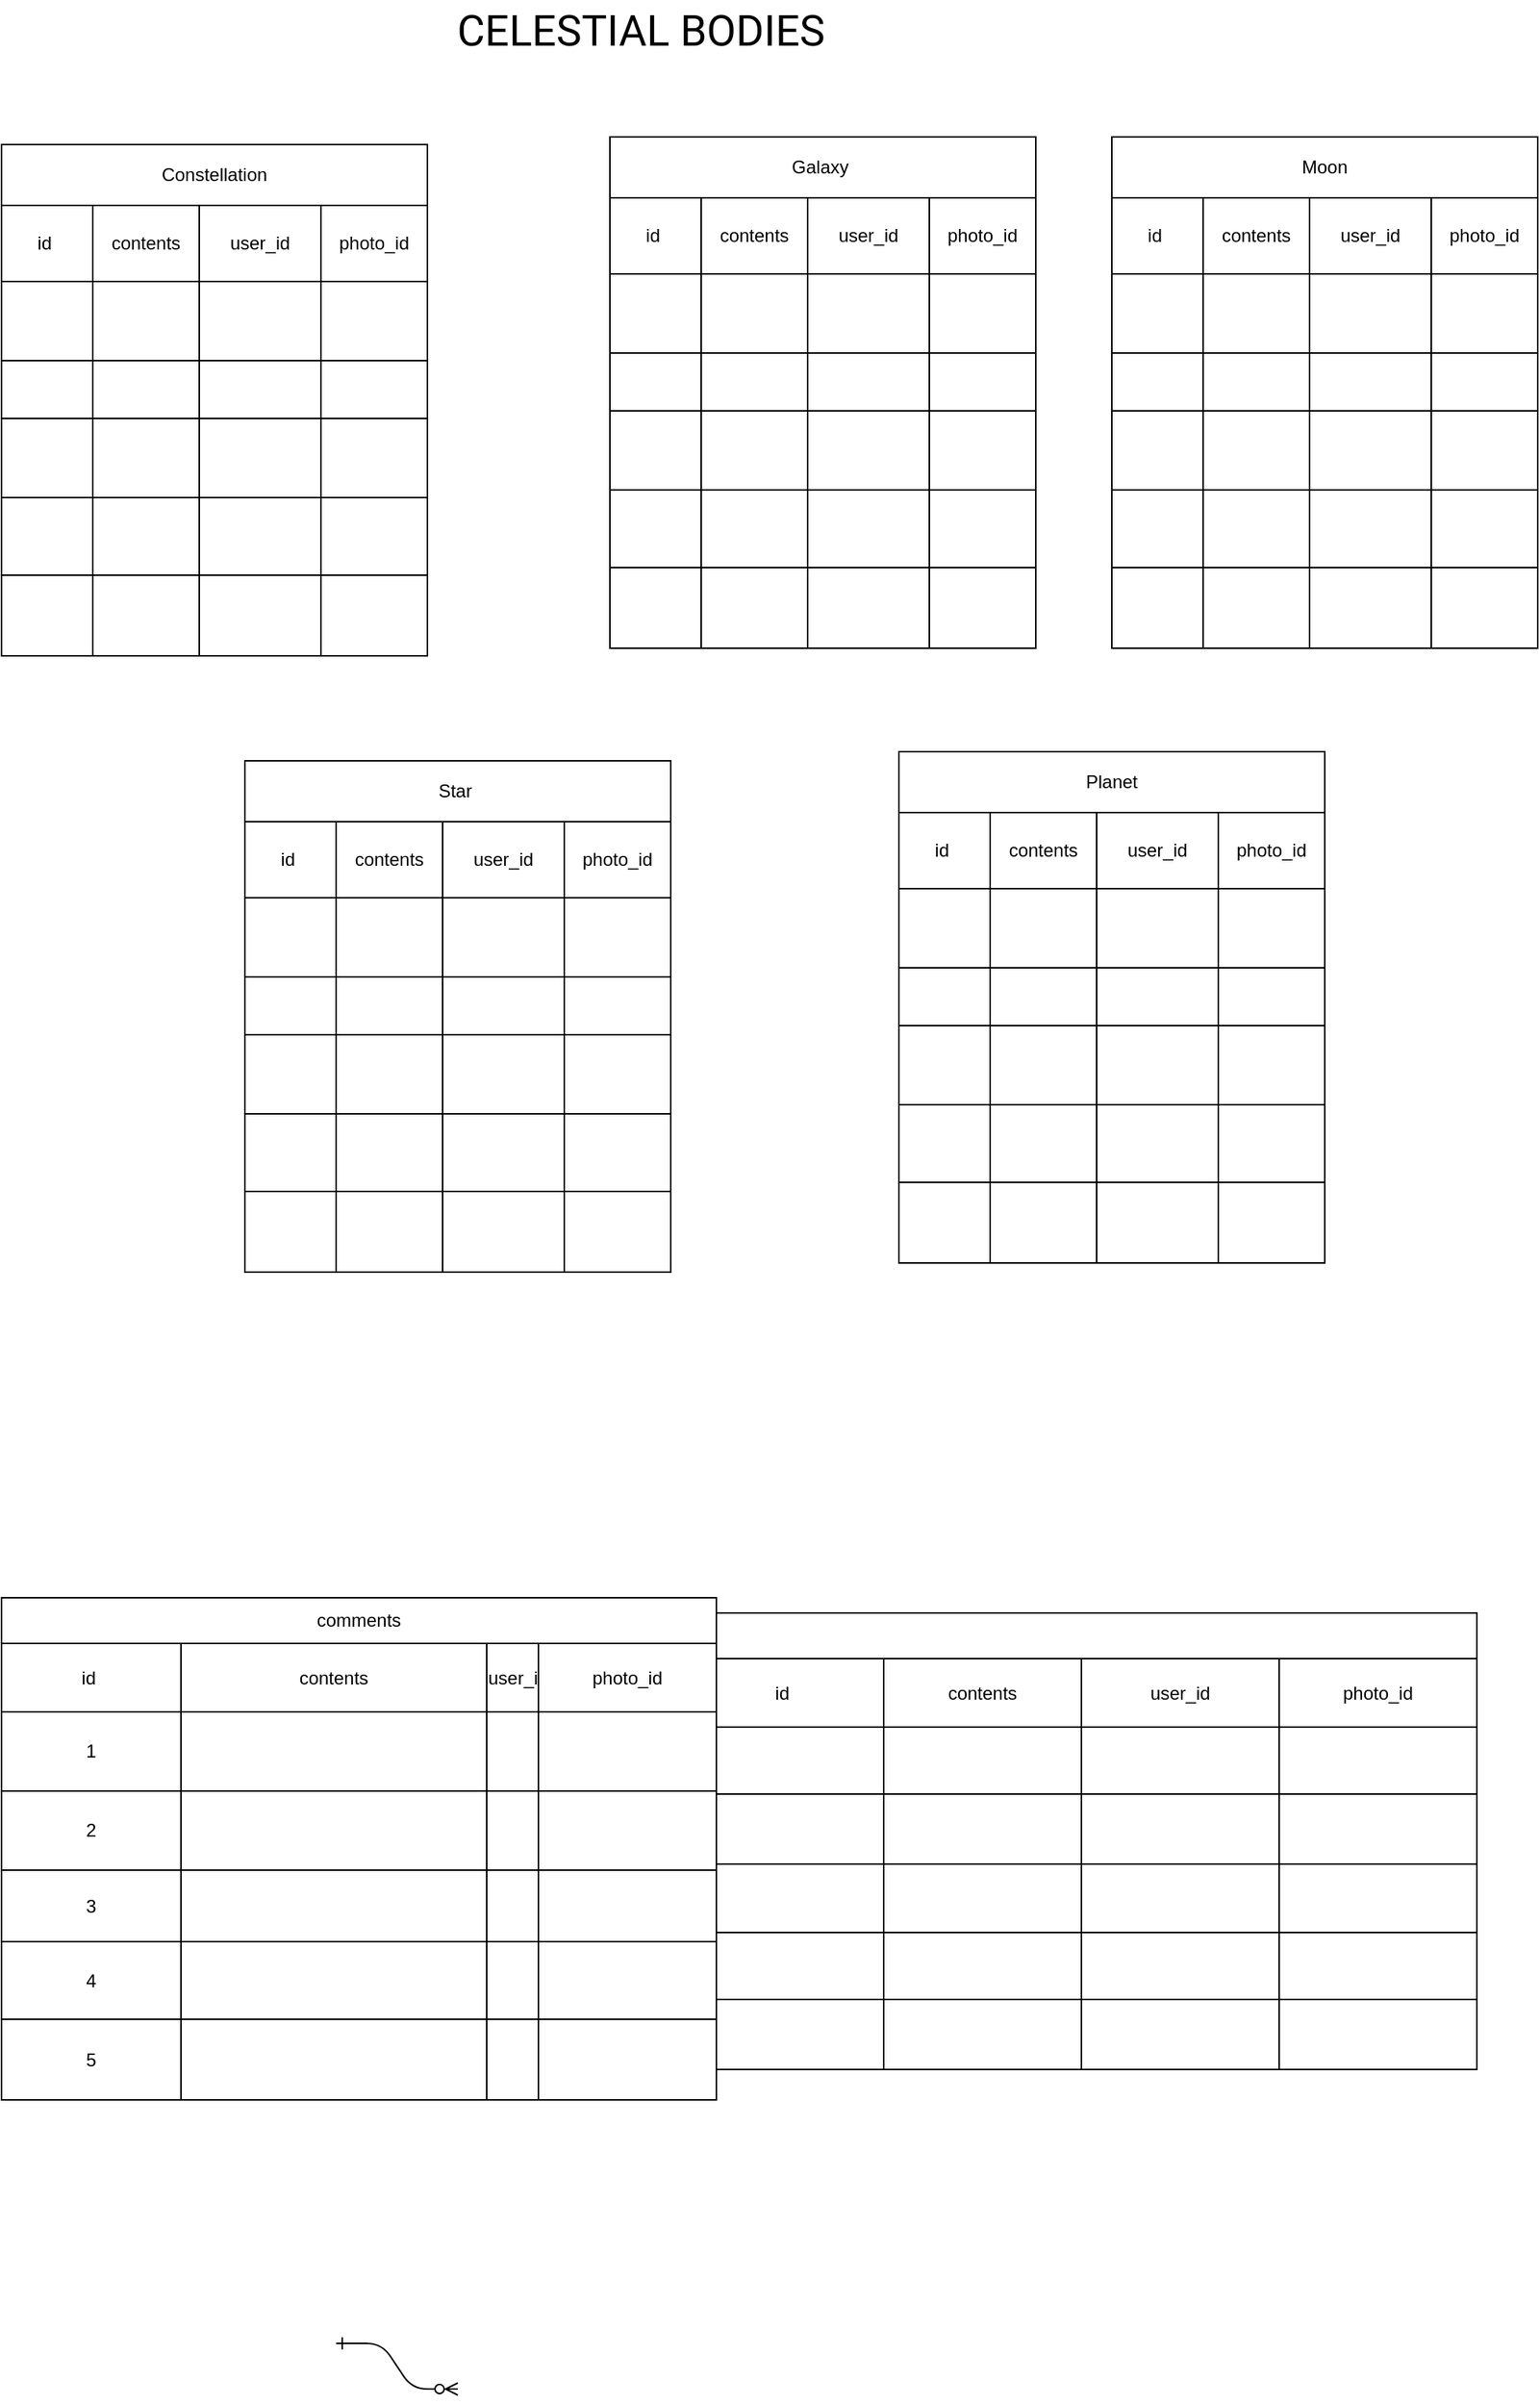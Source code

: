 <mxfile version="19.0.3" type="github">
  <diagram id="R2lEEEUBdFMjLlhIrx00" name="Page-1">
    <mxGraphModel dx="1264" dy="2358" grid="1" gridSize="10" guides="1" tooltips="1" connect="1" arrows="1" fold="1" page="1" pageScale="1" pageWidth="1100" pageHeight="850" math="0" shadow="0" extFonts="Permanent Marker^https://fonts.googleapis.com/css?family=Permanent+Marker">
      <root>
        <mxCell id="0" />
        <mxCell id="1" parent="0" />
        <mxCell id="C-vyLk0tnHw3VtMMgP7b-1" value="" style="edgeStyle=entityRelationEdgeStyle;endArrow=ERzeroToMany;startArrow=ERone;endFill=1;startFill=0;" parent="1" edge="1">
          <mxGeometry width="100" height="100" relative="1" as="geometry">
            <mxPoint x="270" y="170" as="sourcePoint" />
            <mxPoint x="350" y="200" as="targetPoint" />
          </mxGeometry>
        </mxCell>
        <mxCell id="ho8TBk-qMLM5gt9E28SK-224" value="" style="group" parent="1" vertex="1" connectable="0">
          <mxGeometry x="500" y="-310" width="520" height="300" as="geometry" />
        </mxCell>
        <mxCell id="ho8TBk-qMLM5gt9E28SK-126" value="" style="shape=table;startSize=0;container=1;collapsible=0;childLayout=tableLayout;" parent="ho8TBk-qMLM5gt9E28SK-224" vertex="1">
          <mxGeometry y="30" width="520" height="270" as="geometry" />
        </mxCell>
        <mxCell id="ho8TBk-qMLM5gt9E28SK-127" style="shape=tableRow;horizontal=0;startSize=0;swimlaneHead=0;swimlaneBody=0;top=0;left=0;bottom=0;right=0;collapsible=0;dropTarget=0;fillColor=none;points=[[0,0.5],[1,0.5]];portConstraint=eastwest;" parent="ho8TBk-qMLM5gt9E28SK-126" vertex="1">
          <mxGeometry width="520" height="45" as="geometry" />
        </mxCell>
        <mxCell id="ho8TBk-qMLM5gt9E28SK-128" value="id&lt;span style=&quot;white-space: pre;&quot;&gt; &lt;/span&gt;" style="shape=partialRectangle;html=1;whiteSpace=wrap;connectable=0;overflow=hidden;fillColor=none;top=0;left=0;bottom=0;right=0;pointerEvents=1;" parent="ho8TBk-qMLM5gt9E28SK-127" vertex="1">
          <mxGeometry width="130" height="45" as="geometry">
            <mxRectangle width="130" height="45" as="alternateBounds" />
          </mxGeometry>
        </mxCell>
        <mxCell id="ho8TBk-qMLM5gt9E28SK-129" value="contents" style="shape=partialRectangle;html=1;whiteSpace=wrap;connectable=0;overflow=hidden;fillColor=none;top=0;left=0;bottom=0;right=0;pointerEvents=1;" parent="ho8TBk-qMLM5gt9E28SK-127" vertex="1">
          <mxGeometry x="130" width="130" height="45" as="geometry">
            <mxRectangle width="130" height="45" as="alternateBounds" />
          </mxGeometry>
        </mxCell>
        <mxCell id="ho8TBk-qMLM5gt9E28SK-130" value="user_id" style="shape=partialRectangle;html=1;whiteSpace=wrap;connectable=0;overflow=hidden;fillColor=none;top=0;left=0;bottom=0;right=0;pointerEvents=1;" parent="ho8TBk-qMLM5gt9E28SK-127" vertex="1">
          <mxGeometry x="260" width="130" height="45" as="geometry">
            <mxRectangle width="130" height="45" as="alternateBounds" />
          </mxGeometry>
        </mxCell>
        <mxCell id="ho8TBk-qMLM5gt9E28SK-131" value="photo_id" style="shape=partialRectangle;html=1;whiteSpace=wrap;connectable=0;overflow=hidden;fillColor=none;top=0;left=0;bottom=0;right=0;pointerEvents=1;" parent="ho8TBk-qMLM5gt9E28SK-127" vertex="1">
          <mxGeometry x="390" width="130" height="45" as="geometry">
            <mxRectangle width="130" height="45" as="alternateBounds" />
          </mxGeometry>
        </mxCell>
        <mxCell id="ho8TBk-qMLM5gt9E28SK-132" value="" style="shape=tableRow;horizontal=0;startSize=0;swimlaneHead=0;swimlaneBody=0;top=0;left=0;bottom=0;right=0;collapsible=0;dropTarget=0;fillColor=none;points=[[0,0.5],[1,0.5]];portConstraint=eastwest;" parent="ho8TBk-qMLM5gt9E28SK-126" vertex="1">
          <mxGeometry y="45" width="520" height="44" as="geometry" />
        </mxCell>
        <mxCell id="ho8TBk-qMLM5gt9E28SK-133" value="" style="shape=partialRectangle;html=1;whiteSpace=wrap;connectable=0;overflow=hidden;fillColor=none;top=0;left=0;bottom=0;right=0;pointerEvents=1;" parent="ho8TBk-qMLM5gt9E28SK-132" vertex="1">
          <mxGeometry width="130" height="44" as="geometry">
            <mxRectangle width="130" height="44" as="alternateBounds" />
          </mxGeometry>
        </mxCell>
        <mxCell id="ho8TBk-qMLM5gt9E28SK-134" value="" style="shape=partialRectangle;html=1;whiteSpace=wrap;connectable=0;overflow=hidden;fillColor=none;top=0;left=0;bottom=0;right=0;pointerEvents=1;" parent="ho8TBk-qMLM5gt9E28SK-132" vertex="1">
          <mxGeometry x="130" width="130" height="44" as="geometry">
            <mxRectangle width="130" height="44" as="alternateBounds" />
          </mxGeometry>
        </mxCell>
        <mxCell id="ho8TBk-qMLM5gt9E28SK-135" value="" style="shape=partialRectangle;html=1;whiteSpace=wrap;connectable=0;overflow=hidden;fillColor=none;top=0;left=0;bottom=0;right=0;pointerEvents=1;" parent="ho8TBk-qMLM5gt9E28SK-132" vertex="1">
          <mxGeometry x="260" width="130" height="44" as="geometry">
            <mxRectangle width="130" height="44" as="alternateBounds" />
          </mxGeometry>
        </mxCell>
        <mxCell id="ho8TBk-qMLM5gt9E28SK-136" value="" style="shape=partialRectangle;html=1;whiteSpace=wrap;connectable=0;overflow=hidden;fillColor=none;top=0;left=0;bottom=0;right=0;pointerEvents=1;" parent="ho8TBk-qMLM5gt9E28SK-132" vertex="1">
          <mxGeometry x="390" width="130" height="44" as="geometry">
            <mxRectangle width="130" height="44" as="alternateBounds" />
          </mxGeometry>
        </mxCell>
        <mxCell id="ho8TBk-qMLM5gt9E28SK-137" value="" style="shape=tableRow;horizontal=0;startSize=0;swimlaneHead=0;swimlaneBody=0;top=0;left=0;bottom=0;right=0;collapsible=0;dropTarget=0;fillColor=none;points=[[0,0.5],[1,0.5]];portConstraint=eastwest;" parent="ho8TBk-qMLM5gt9E28SK-126" vertex="1">
          <mxGeometry y="89" width="520" height="46" as="geometry" />
        </mxCell>
        <mxCell id="ho8TBk-qMLM5gt9E28SK-138" value="" style="shape=partialRectangle;html=1;whiteSpace=wrap;connectable=0;overflow=hidden;fillColor=none;top=0;left=0;bottom=0;right=0;pointerEvents=1;" parent="ho8TBk-qMLM5gt9E28SK-137" vertex="1">
          <mxGeometry width="130" height="46" as="geometry">
            <mxRectangle width="130" height="46" as="alternateBounds" />
          </mxGeometry>
        </mxCell>
        <mxCell id="ho8TBk-qMLM5gt9E28SK-139" value="" style="shape=partialRectangle;html=1;whiteSpace=wrap;connectable=0;overflow=hidden;fillColor=none;top=0;left=0;bottom=0;right=0;pointerEvents=1;" parent="ho8TBk-qMLM5gt9E28SK-137" vertex="1">
          <mxGeometry x="130" width="130" height="46" as="geometry">
            <mxRectangle width="130" height="46" as="alternateBounds" />
          </mxGeometry>
        </mxCell>
        <mxCell id="ho8TBk-qMLM5gt9E28SK-140" value="" style="shape=partialRectangle;html=1;whiteSpace=wrap;connectable=0;overflow=hidden;fillColor=none;top=0;left=0;bottom=0;right=0;pointerEvents=1;" parent="ho8TBk-qMLM5gt9E28SK-137" vertex="1">
          <mxGeometry x="260" width="130" height="46" as="geometry">
            <mxRectangle width="130" height="46" as="alternateBounds" />
          </mxGeometry>
        </mxCell>
        <mxCell id="ho8TBk-qMLM5gt9E28SK-141" value="" style="shape=partialRectangle;html=1;whiteSpace=wrap;connectable=0;overflow=hidden;fillColor=none;top=0;left=0;bottom=0;right=0;pointerEvents=1;" parent="ho8TBk-qMLM5gt9E28SK-137" vertex="1">
          <mxGeometry x="390" width="130" height="46" as="geometry">
            <mxRectangle width="130" height="46" as="alternateBounds" />
          </mxGeometry>
        </mxCell>
        <mxCell id="ho8TBk-qMLM5gt9E28SK-142" value="" style="shape=tableRow;horizontal=0;startSize=0;swimlaneHead=0;swimlaneBody=0;top=0;left=0;bottom=0;right=0;collapsible=0;dropTarget=0;fillColor=none;points=[[0,0.5],[1,0.5]];portConstraint=eastwest;" parent="ho8TBk-qMLM5gt9E28SK-126" vertex="1">
          <mxGeometry y="135" width="520" height="45" as="geometry" />
        </mxCell>
        <mxCell id="ho8TBk-qMLM5gt9E28SK-143" value="" style="shape=partialRectangle;html=1;whiteSpace=wrap;connectable=0;overflow=hidden;fillColor=none;top=0;left=0;bottom=0;right=0;pointerEvents=1;" parent="ho8TBk-qMLM5gt9E28SK-142" vertex="1">
          <mxGeometry width="130" height="45" as="geometry">
            <mxRectangle width="130" height="45" as="alternateBounds" />
          </mxGeometry>
        </mxCell>
        <mxCell id="ho8TBk-qMLM5gt9E28SK-144" value="" style="shape=partialRectangle;html=1;whiteSpace=wrap;connectable=0;overflow=hidden;fillColor=none;top=0;left=0;bottom=0;right=0;pointerEvents=1;" parent="ho8TBk-qMLM5gt9E28SK-142" vertex="1">
          <mxGeometry x="130" width="130" height="45" as="geometry">
            <mxRectangle width="130" height="45" as="alternateBounds" />
          </mxGeometry>
        </mxCell>
        <mxCell id="ho8TBk-qMLM5gt9E28SK-145" value="" style="shape=partialRectangle;html=1;whiteSpace=wrap;connectable=0;overflow=hidden;fillColor=none;top=0;left=0;bottom=0;right=0;pointerEvents=1;" parent="ho8TBk-qMLM5gt9E28SK-142" vertex="1">
          <mxGeometry x="260" width="130" height="45" as="geometry">
            <mxRectangle width="130" height="45" as="alternateBounds" />
          </mxGeometry>
        </mxCell>
        <mxCell id="ho8TBk-qMLM5gt9E28SK-146" value="" style="shape=partialRectangle;html=1;whiteSpace=wrap;connectable=0;overflow=hidden;fillColor=none;top=0;left=0;bottom=0;right=0;pointerEvents=1;" parent="ho8TBk-qMLM5gt9E28SK-142" vertex="1">
          <mxGeometry x="390" width="130" height="45" as="geometry">
            <mxRectangle width="130" height="45" as="alternateBounds" />
          </mxGeometry>
        </mxCell>
        <mxCell id="ho8TBk-qMLM5gt9E28SK-147" value="" style="shape=tableRow;horizontal=0;startSize=0;swimlaneHead=0;swimlaneBody=0;top=0;left=0;bottom=0;right=0;collapsible=0;dropTarget=0;fillColor=none;points=[[0,0.5],[1,0.5]];portConstraint=eastwest;" parent="ho8TBk-qMLM5gt9E28SK-126" vertex="1">
          <mxGeometry y="180" width="520" height="44" as="geometry" />
        </mxCell>
        <mxCell id="ho8TBk-qMLM5gt9E28SK-148" value="" style="shape=partialRectangle;html=1;whiteSpace=wrap;connectable=0;overflow=hidden;fillColor=none;top=0;left=0;bottom=0;right=0;pointerEvents=1;" parent="ho8TBk-qMLM5gt9E28SK-147" vertex="1">
          <mxGeometry width="130" height="44" as="geometry">
            <mxRectangle width="130" height="44" as="alternateBounds" />
          </mxGeometry>
        </mxCell>
        <mxCell id="ho8TBk-qMLM5gt9E28SK-149" value="" style="shape=partialRectangle;html=1;whiteSpace=wrap;connectable=0;overflow=hidden;fillColor=none;top=0;left=0;bottom=0;right=0;pointerEvents=1;" parent="ho8TBk-qMLM5gt9E28SK-147" vertex="1">
          <mxGeometry x="130" width="130" height="44" as="geometry">
            <mxRectangle width="130" height="44" as="alternateBounds" />
          </mxGeometry>
        </mxCell>
        <mxCell id="ho8TBk-qMLM5gt9E28SK-150" value="" style="shape=partialRectangle;html=1;whiteSpace=wrap;connectable=0;overflow=hidden;fillColor=none;top=0;left=0;bottom=0;right=0;pointerEvents=1;" parent="ho8TBk-qMLM5gt9E28SK-147" vertex="1">
          <mxGeometry x="260" width="130" height="44" as="geometry">
            <mxRectangle width="130" height="44" as="alternateBounds" />
          </mxGeometry>
        </mxCell>
        <mxCell id="ho8TBk-qMLM5gt9E28SK-151" value="" style="shape=partialRectangle;html=1;whiteSpace=wrap;connectable=0;overflow=hidden;fillColor=none;top=0;left=0;bottom=0;right=0;pointerEvents=1;" parent="ho8TBk-qMLM5gt9E28SK-147" vertex="1">
          <mxGeometry x="390" width="130" height="44" as="geometry">
            <mxRectangle width="130" height="44" as="alternateBounds" />
          </mxGeometry>
        </mxCell>
        <mxCell id="ho8TBk-qMLM5gt9E28SK-152" value="" style="shape=tableRow;horizontal=0;startSize=0;swimlaneHead=0;swimlaneBody=0;top=0;left=0;bottom=0;right=0;collapsible=0;dropTarget=0;fillColor=none;points=[[0,0.5],[1,0.5]];portConstraint=eastwest;" parent="ho8TBk-qMLM5gt9E28SK-126" vertex="1">
          <mxGeometry y="224" width="520" height="46" as="geometry" />
        </mxCell>
        <mxCell id="ho8TBk-qMLM5gt9E28SK-153" value="" style="shape=partialRectangle;html=1;whiteSpace=wrap;connectable=0;overflow=hidden;fillColor=none;top=0;left=0;bottom=0;right=0;pointerEvents=1;" parent="ho8TBk-qMLM5gt9E28SK-152" vertex="1">
          <mxGeometry width="130" height="46" as="geometry">
            <mxRectangle width="130" height="46" as="alternateBounds" />
          </mxGeometry>
        </mxCell>
        <mxCell id="ho8TBk-qMLM5gt9E28SK-154" value="" style="shape=partialRectangle;html=1;whiteSpace=wrap;connectable=0;overflow=hidden;fillColor=none;top=0;left=0;bottom=0;right=0;pointerEvents=1;" parent="ho8TBk-qMLM5gt9E28SK-152" vertex="1">
          <mxGeometry x="130" width="130" height="46" as="geometry">
            <mxRectangle width="130" height="46" as="alternateBounds" />
          </mxGeometry>
        </mxCell>
        <mxCell id="ho8TBk-qMLM5gt9E28SK-155" value="" style="shape=partialRectangle;html=1;whiteSpace=wrap;connectable=0;overflow=hidden;fillColor=none;top=0;left=0;bottom=0;right=0;pointerEvents=1;" parent="ho8TBk-qMLM5gt9E28SK-152" vertex="1">
          <mxGeometry x="260" width="130" height="46" as="geometry">
            <mxRectangle width="130" height="46" as="alternateBounds" />
          </mxGeometry>
        </mxCell>
        <mxCell id="ho8TBk-qMLM5gt9E28SK-156" value="" style="shape=partialRectangle;html=1;whiteSpace=wrap;connectable=0;overflow=hidden;fillColor=none;top=0;left=0;bottom=0;right=0;pointerEvents=1;" parent="ho8TBk-qMLM5gt9E28SK-152" vertex="1">
          <mxGeometry x="390" width="130" height="46" as="geometry">
            <mxRectangle width="130" height="46" as="alternateBounds" />
          </mxGeometry>
        </mxCell>
        <mxCell id="ho8TBk-qMLM5gt9E28SK-222" value="" style="whiteSpace=wrap;html=1;" parent="ho8TBk-qMLM5gt9E28SK-224" vertex="1">
          <mxGeometry width="520" height="30" as="geometry" />
        </mxCell>
        <mxCell id="ho8TBk-qMLM5gt9E28SK-225" value="" style="group" parent="1" vertex="1" connectable="0">
          <mxGeometry x="130" y="-540" width="390" height="550" as="geometry" />
        </mxCell>
        <mxCell id="ho8TBk-qMLM5gt9E28SK-223" value="3" style="group" parent="ho8TBk-qMLM5gt9E28SK-225" vertex="1" connectable="0">
          <mxGeometry x="-80" y="220" width="470" height="330" as="geometry" />
        </mxCell>
        <mxCell id="ho8TBk-qMLM5gt9E28SK-95" value="" style="shape=table;startSize=0;container=1;collapsible=0;childLayout=tableLayout;" parent="ho8TBk-qMLM5gt9E28SK-223" vertex="1">
          <mxGeometry y="30" width="470" height="300" as="geometry" />
        </mxCell>
        <mxCell id="ho8TBk-qMLM5gt9E28SK-96" style="shape=tableRow;horizontal=0;startSize=0;swimlaneHead=0;swimlaneBody=0;top=0;left=0;bottom=0;right=0;collapsible=0;dropTarget=0;fillColor=none;points=[[0,0.5],[1,0.5]];portConstraint=eastwest;" parent="ho8TBk-qMLM5gt9E28SK-95" vertex="1">
          <mxGeometry width="470" height="45" as="geometry" />
        </mxCell>
        <mxCell id="ho8TBk-qMLM5gt9E28SK-97" value="id&lt;span style=&quot;white-space: pre;&quot;&gt; &lt;/span&gt;" style="shape=partialRectangle;html=1;whiteSpace=wrap;connectable=0;overflow=hidden;fillColor=none;top=0;left=0;bottom=0;right=0;pointerEvents=1;" parent="ho8TBk-qMLM5gt9E28SK-96" vertex="1">
          <mxGeometry width="118" height="45" as="geometry">
            <mxRectangle width="118" height="45" as="alternateBounds" />
          </mxGeometry>
        </mxCell>
        <mxCell id="ho8TBk-qMLM5gt9E28SK-98" value="contents" style="shape=partialRectangle;html=1;whiteSpace=wrap;connectable=0;overflow=hidden;fillColor=none;top=0;left=0;bottom=0;right=0;pointerEvents=1;" parent="ho8TBk-qMLM5gt9E28SK-96" vertex="1">
          <mxGeometry x="118" width="201" height="45" as="geometry">
            <mxRectangle width="201" height="45" as="alternateBounds" />
          </mxGeometry>
        </mxCell>
        <mxCell id="ho8TBk-qMLM5gt9E28SK-99" value="user_id" style="shape=partialRectangle;html=1;whiteSpace=wrap;connectable=0;overflow=hidden;fillColor=none;top=0;left=0;bottom=0;right=0;pointerEvents=1;" parent="ho8TBk-qMLM5gt9E28SK-96" vertex="1">
          <mxGeometry x="319" width="34" height="45" as="geometry">
            <mxRectangle width="34" height="45" as="alternateBounds" />
          </mxGeometry>
        </mxCell>
        <mxCell id="ho8TBk-qMLM5gt9E28SK-100" value="photo_id" style="shape=partialRectangle;html=1;whiteSpace=wrap;connectable=0;overflow=hidden;fillColor=none;top=0;left=0;bottom=0;right=0;pointerEvents=1;" parent="ho8TBk-qMLM5gt9E28SK-96" vertex="1">
          <mxGeometry x="353" width="117" height="45" as="geometry">
            <mxRectangle width="117" height="45" as="alternateBounds" />
          </mxGeometry>
        </mxCell>
        <mxCell id="ho8TBk-qMLM5gt9E28SK-101" value="" style="shape=tableRow;horizontal=0;startSize=0;swimlaneHead=0;swimlaneBody=0;top=0;left=0;bottom=0;right=0;collapsible=0;dropTarget=0;fillColor=none;points=[[0,0.5],[1,0.5]];portConstraint=eastwest;" parent="ho8TBk-qMLM5gt9E28SK-95" vertex="1">
          <mxGeometry y="45" width="470" height="52" as="geometry" />
        </mxCell>
        <mxCell id="ho8TBk-qMLM5gt9E28SK-102" value="1" style="shape=partialRectangle;html=1;whiteSpace=wrap;connectable=0;overflow=hidden;fillColor=none;top=0;left=0;bottom=0;right=0;pointerEvents=1;" parent="ho8TBk-qMLM5gt9E28SK-101" vertex="1">
          <mxGeometry width="118" height="52" as="geometry">
            <mxRectangle width="118" height="52" as="alternateBounds" />
          </mxGeometry>
        </mxCell>
        <mxCell id="ho8TBk-qMLM5gt9E28SK-103" value="" style="shape=partialRectangle;html=1;whiteSpace=wrap;connectable=0;overflow=hidden;fillColor=none;top=0;left=0;bottom=0;right=0;pointerEvents=1;fontSize=9;" parent="ho8TBk-qMLM5gt9E28SK-101" vertex="1">
          <mxGeometry x="118" width="201" height="52" as="geometry">
            <mxRectangle width="201" height="52" as="alternateBounds" />
          </mxGeometry>
        </mxCell>
        <mxCell id="ho8TBk-qMLM5gt9E28SK-104" value="" style="shape=partialRectangle;html=1;whiteSpace=wrap;connectable=0;overflow=hidden;fillColor=none;top=0;left=0;bottom=0;right=0;pointerEvents=1;" parent="ho8TBk-qMLM5gt9E28SK-101" vertex="1">
          <mxGeometry x="319" width="34" height="52" as="geometry">
            <mxRectangle width="34" height="52" as="alternateBounds" />
          </mxGeometry>
        </mxCell>
        <mxCell id="ho8TBk-qMLM5gt9E28SK-105" value="" style="shape=partialRectangle;html=1;whiteSpace=wrap;connectable=0;overflow=hidden;fillColor=none;top=0;left=0;bottom=0;right=0;pointerEvents=1;" parent="ho8TBk-qMLM5gt9E28SK-101" vertex="1">
          <mxGeometry x="353" width="117" height="52" as="geometry">
            <mxRectangle width="117" height="52" as="alternateBounds" />
          </mxGeometry>
        </mxCell>
        <mxCell id="ho8TBk-qMLM5gt9E28SK-111" value="" style="shape=tableRow;horizontal=0;startSize=0;swimlaneHead=0;swimlaneBody=0;top=0;left=0;bottom=0;right=0;collapsible=0;dropTarget=0;fillColor=none;points=[[0,0.5],[1,0.5]];portConstraint=eastwest;" parent="ho8TBk-qMLM5gt9E28SK-95" vertex="1">
          <mxGeometry y="97" width="470" height="52" as="geometry" />
        </mxCell>
        <mxCell id="ho8TBk-qMLM5gt9E28SK-112" value="2" style="shape=partialRectangle;html=1;whiteSpace=wrap;connectable=0;overflow=hidden;fillColor=none;top=0;left=0;bottom=0;right=0;pointerEvents=1;" parent="ho8TBk-qMLM5gt9E28SK-111" vertex="1">
          <mxGeometry width="118" height="52" as="geometry">
            <mxRectangle width="118" height="52" as="alternateBounds" />
          </mxGeometry>
        </mxCell>
        <mxCell id="ho8TBk-qMLM5gt9E28SK-113" value="" style="shape=partialRectangle;html=1;whiteSpace=wrap;connectable=0;overflow=hidden;fillColor=none;top=0;left=0;bottom=0;right=0;pointerEvents=1;" parent="ho8TBk-qMLM5gt9E28SK-111" vertex="1">
          <mxGeometry x="118" width="201" height="52" as="geometry">
            <mxRectangle width="201" height="52" as="alternateBounds" />
          </mxGeometry>
        </mxCell>
        <mxCell id="ho8TBk-qMLM5gt9E28SK-114" value="" style="shape=partialRectangle;html=1;whiteSpace=wrap;connectable=0;overflow=hidden;fillColor=none;top=0;left=0;bottom=0;right=0;pointerEvents=1;" parent="ho8TBk-qMLM5gt9E28SK-111" vertex="1">
          <mxGeometry x="319" width="34" height="52" as="geometry">
            <mxRectangle width="34" height="52" as="alternateBounds" />
          </mxGeometry>
        </mxCell>
        <mxCell id="ho8TBk-qMLM5gt9E28SK-115" value="" style="shape=partialRectangle;html=1;whiteSpace=wrap;connectable=0;overflow=hidden;fillColor=none;top=0;left=0;bottom=0;right=0;pointerEvents=1;" parent="ho8TBk-qMLM5gt9E28SK-111" vertex="1">
          <mxGeometry x="353" width="117" height="52" as="geometry">
            <mxRectangle width="117" height="52" as="alternateBounds" />
          </mxGeometry>
        </mxCell>
        <mxCell id="ho8TBk-qMLM5gt9E28SK-106" value="" style="shape=tableRow;horizontal=0;startSize=0;swimlaneHead=0;swimlaneBody=0;top=0;left=0;bottom=0;right=0;collapsible=0;dropTarget=0;fillColor=none;points=[[0,0.5],[1,0.5]];portConstraint=eastwest;" parent="ho8TBk-qMLM5gt9E28SK-95" vertex="1">
          <mxGeometry y="149" width="470" height="47" as="geometry" />
        </mxCell>
        <mxCell id="ho8TBk-qMLM5gt9E28SK-107" value="3" style="shape=partialRectangle;html=1;whiteSpace=wrap;connectable=0;overflow=hidden;fillColor=none;top=0;left=0;bottom=0;right=0;pointerEvents=1;" parent="ho8TBk-qMLM5gt9E28SK-106" vertex="1">
          <mxGeometry width="118" height="47" as="geometry">
            <mxRectangle width="118" height="47" as="alternateBounds" />
          </mxGeometry>
        </mxCell>
        <mxCell id="ho8TBk-qMLM5gt9E28SK-108" value="" style="shape=partialRectangle;html=1;whiteSpace=wrap;connectable=0;overflow=hidden;fillColor=none;top=0;left=0;bottom=0;right=0;pointerEvents=1;" parent="ho8TBk-qMLM5gt9E28SK-106" vertex="1">
          <mxGeometry x="118" width="201" height="47" as="geometry">
            <mxRectangle width="201" height="47" as="alternateBounds" />
          </mxGeometry>
        </mxCell>
        <mxCell id="ho8TBk-qMLM5gt9E28SK-109" value="" style="shape=partialRectangle;html=1;whiteSpace=wrap;connectable=0;overflow=hidden;fillColor=none;top=0;left=0;bottom=0;right=0;pointerEvents=1;" parent="ho8TBk-qMLM5gt9E28SK-106" vertex="1">
          <mxGeometry x="319" width="34" height="47" as="geometry">
            <mxRectangle width="34" height="47" as="alternateBounds" />
          </mxGeometry>
        </mxCell>
        <mxCell id="ho8TBk-qMLM5gt9E28SK-110" value="" style="shape=partialRectangle;html=1;whiteSpace=wrap;connectable=0;overflow=hidden;fillColor=none;top=0;left=0;bottom=0;right=0;pointerEvents=1;" parent="ho8TBk-qMLM5gt9E28SK-106" vertex="1">
          <mxGeometry x="353" width="117" height="47" as="geometry">
            <mxRectangle width="117" height="47" as="alternateBounds" />
          </mxGeometry>
        </mxCell>
        <mxCell id="ho8TBk-qMLM5gt9E28SK-116" value="" style="shape=tableRow;horizontal=0;startSize=0;swimlaneHead=0;swimlaneBody=0;top=0;left=0;bottom=0;right=0;collapsible=0;dropTarget=0;fillColor=none;points=[[0,0.5],[1,0.5]];portConstraint=eastwest;" parent="ho8TBk-qMLM5gt9E28SK-95" vertex="1">
          <mxGeometry y="196" width="470" height="51" as="geometry" />
        </mxCell>
        <mxCell id="ho8TBk-qMLM5gt9E28SK-117" value="4" style="shape=partialRectangle;html=1;whiteSpace=wrap;connectable=0;overflow=hidden;fillColor=none;top=0;left=0;bottom=0;right=0;pointerEvents=1;" parent="ho8TBk-qMLM5gt9E28SK-116" vertex="1">
          <mxGeometry width="118" height="51" as="geometry">
            <mxRectangle width="118" height="51" as="alternateBounds" />
          </mxGeometry>
        </mxCell>
        <mxCell id="ho8TBk-qMLM5gt9E28SK-118" value="" style="shape=partialRectangle;html=1;whiteSpace=wrap;connectable=0;overflow=hidden;fillColor=none;top=0;left=0;bottom=0;right=0;pointerEvents=1;" parent="ho8TBk-qMLM5gt9E28SK-116" vertex="1">
          <mxGeometry x="118" width="201" height="51" as="geometry">
            <mxRectangle width="201" height="51" as="alternateBounds" />
          </mxGeometry>
        </mxCell>
        <mxCell id="ho8TBk-qMLM5gt9E28SK-119" value="" style="shape=partialRectangle;html=1;whiteSpace=wrap;connectable=0;overflow=hidden;fillColor=none;top=0;left=0;bottom=0;right=0;pointerEvents=1;" parent="ho8TBk-qMLM5gt9E28SK-116" vertex="1">
          <mxGeometry x="319" width="34" height="51" as="geometry">
            <mxRectangle width="34" height="51" as="alternateBounds" />
          </mxGeometry>
        </mxCell>
        <mxCell id="ho8TBk-qMLM5gt9E28SK-120" value="" style="shape=partialRectangle;html=1;whiteSpace=wrap;connectable=0;overflow=hidden;fillColor=none;top=0;left=0;bottom=0;right=0;pointerEvents=1;" parent="ho8TBk-qMLM5gt9E28SK-116" vertex="1">
          <mxGeometry x="353" width="117" height="51" as="geometry">
            <mxRectangle width="117" height="51" as="alternateBounds" />
          </mxGeometry>
        </mxCell>
        <mxCell id="ho8TBk-qMLM5gt9E28SK-121" value="" style="shape=tableRow;horizontal=0;startSize=0;swimlaneHead=0;swimlaneBody=0;top=0;left=0;bottom=0;right=0;collapsible=0;dropTarget=0;fillColor=none;points=[[0,0.5],[1,0.5]];portConstraint=eastwest;" parent="ho8TBk-qMLM5gt9E28SK-95" vertex="1">
          <mxGeometry y="247" width="470" height="53" as="geometry" />
        </mxCell>
        <mxCell id="ho8TBk-qMLM5gt9E28SK-122" value="5" style="shape=partialRectangle;html=1;whiteSpace=wrap;connectable=0;overflow=hidden;fillColor=none;top=0;left=0;bottom=0;right=0;pointerEvents=1;" parent="ho8TBk-qMLM5gt9E28SK-121" vertex="1">
          <mxGeometry width="118" height="53" as="geometry">
            <mxRectangle width="118" height="53" as="alternateBounds" />
          </mxGeometry>
        </mxCell>
        <mxCell id="ho8TBk-qMLM5gt9E28SK-123" value="" style="shape=partialRectangle;html=1;whiteSpace=wrap;connectable=0;overflow=hidden;fillColor=none;top=0;left=0;bottom=0;right=0;pointerEvents=1;" parent="ho8TBk-qMLM5gt9E28SK-121" vertex="1">
          <mxGeometry x="118" width="201" height="53" as="geometry">
            <mxRectangle width="201" height="53" as="alternateBounds" />
          </mxGeometry>
        </mxCell>
        <mxCell id="ho8TBk-qMLM5gt9E28SK-124" value="" style="shape=partialRectangle;html=1;whiteSpace=wrap;connectable=0;overflow=hidden;fillColor=none;top=0;left=0;bottom=0;right=0;pointerEvents=1;" parent="ho8TBk-qMLM5gt9E28SK-121" vertex="1">
          <mxGeometry x="319" width="34" height="53" as="geometry">
            <mxRectangle width="34" height="53" as="alternateBounds" />
          </mxGeometry>
        </mxCell>
        <mxCell id="ho8TBk-qMLM5gt9E28SK-125" value="" style="shape=partialRectangle;html=1;whiteSpace=wrap;connectable=0;overflow=hidden;fillColor=none;top=0;left=0;bottom=0;right=0;pointerEvents=1;" parent="ho8TBk-qMLM5gt9E28SK-121" vertex="1">
          <mxGeometry x="353" width="117" height="53" as="geometry">
            <mxRectangle width="117" height="53" as="alternateBounds" />
          </mxGeometry>
        </mxCell>
        <mxCell id="ho8TBk-qMLM5gt9E28SK-221" value="comments" style="whiteSpace=wrap;html=1;" parent="ho8TBk-qMLM5gt9E28SK-223" vertex="1">
          <mxGeometry width="470" height="30" as="geometry" />
        </mxCell>
        <mxCell id="zziT8WP_Pcx8V6tpCFo--1" value="&lt;font face=&quot;Roboto&quot; data-font-src=&quot;https://fonts.googleapis.com/css?family=Roboto&quot; style=&quot;font-size: 28px;&quot;&gt;CELESTIAL BODIES&lt;/font&gt;" style="text;html=1;align=center;verticalAlign=middle;resizable=0;points=[];autosize=1;strokeColor=none;fillColor=none;fontSize=28;fontFamily=Permanent Marker;fontSource=https%3A%2F%2Ffonts.googleapis.com%2Fcss%3Ffamily%3DPermanent%2BMarker;" vertex="1" parent="1">
          <mxGeometry x="340" y="-1370" width="260" height="40" as="geometry" />
        </mxCell>
        <mxCell id="zziT8WP_Pcx8V6tpCFo--3" value="" style="group" vertex="1" connectable="0" parent="1">
          <mxGeometry x="210" y="-870" width="280.0" height="336" as="geometry" />
        </mxCell>
        <mxCell id="ho8TBk-qMLM5gt9E28SK-157" value="Star&amp;nbsp;" style="whiteSpace=wrap;html=1;" parent="zziT8WP_Pcx8V6tpCFo--3" vertex="1">
          <mxGeometry width="280" height="40" as="geometry" />
        </mxCell>
        <mxCell id="ho8TBk-qMLM5gt9E28SK-51" value="" style="shape=table;startSize=0;container=1;collapsible=0;childLayout=tableLayout;" parent="zziT8WP_Pcx8V6tpCFo--3" vertex="1">
          <mxGeometry y="40" width="280.0" height="296" as="geometry" />
        </mxCell>
        <mxCell id="ho8TBk-qMLM5gt9E28SK-88" style="shape=tableRow;horizontal=0;startSize=0;swimlaneHead=0;swimlaneBody=0;top=0;left=0;bottom=0;right=0;collapsible=0;dropTarget=0;fillColor=none;points=[[0,0.5],[1,0.5]];portConstraint=eastwest;" parent="ho8TBk-qMLM5gt9E28SK-51" vertex="1">
          <mxGeometry width="280.0" height="50" as="geometry" />
        </mxCell>
        <mxCell id="ho8TBk-qMLM5gt9E28SK-89" value="id&lt;span style=&quot;white-space: pre;&quot;&gt; &lt;/span&gt;" style="shape=partialRectangle;html=1;whiteSpace=wrap;connectable=0;overflow=hidden;fillColor=none;top=0;left=0;bottom=0;right=0;pointerEvents=1;" parent="ho8TBk-qMLM5gt9E28SK-88" vertex="1">
          <mxGeometry width="60" height="50" as="geometry">
            <mxRectangle width="60" height="50" as="alternateBounds" />
          </mxGeometry>
        </mxCell>
        <mxCell id="ho8TBk-qMLM5gt9E28SK-90" value="contents" style="shape=partialRectangle;html=1;whiteSpace=wrap;connectable=0;overflow=hidden;fillColor=none;top=0;left=0;bottom=0;right=0;pointerEvents=1;" parent="ho8TBk-qMLM5gt9E28SK-88" vertex="1">
          <mxGeometry x="60" width="70" height="50" as="geometry">
            <mxRectangle width="70" height="50" as="alternateBounds" />
          </mxGeometry>
        </mxCell>
        <mxCell id="ho8TBk-qMLM5gt9E28SK-91" value="user_id" style="shape=partialRectangle;html=1;whiteSpace=wrap;connectable=0;overflow=hidden;fillColor=none;top=0;left=0;bottom=0;right=0;pointerEvents=1;" parent="ho8TBk-qMLM5gt9E28SK-88" vertex="1">
          <mxGeometry x="130" width="80" height="50" as="geometry">
            <mxRectangle width="80" height="50" as="alternateBounds" />
          </mxGeometry>
        </mxCell>
        <mxCell id="ho8TBk-qMLM5gt9E28SK-92" value="photo_id" style="shape=partialRectangle;html=1;whiteSpace=wrap;connectable=0;overflow=hidden;fillColor=none;top=0;left=0;bottom=0;right=0;pointerEvents=1;" parent="ho8TBk-qMLM5gt9E28SK-88" vertex="1">
          <mxGeometry x="210" width="70" height="50" as="geometry">
            <mxRectangle width="70" height="50" as="alternateBounds" />
          </mxGeometry>
        </mxCell>
        <mxCell id="ho8TBk-qMLM5gt9E28SK-58" value="" style="shape=tableRow;horizontal=0;startSize=0;swimlaneHead=0;swimlaneBody=0;top=0;left=0;bottom=0;right=0;collapsible=0;dropTarget=0;fillColor=none;points=[[0,0.5],[1,0.5]];portConstraint=eastwest;" parent="ho8TBk-qMLM5gt9E28SK-51" vertex="1">
          <mxGeometry y="50" width="280.0" height="52" as="geometry" />
        </mxCell>
        <mxCell id="ho8TBk-qMLM5gt9E28SK-59" value="" style="shape=partialRectangle;html=1;whiteSpace=wrap;connectable=0;overflow=hidden;fillColor=none;top=0;left=0;bottom=0;right=0;pointerEvents=1;" parent="ho8TBk-qMLM5gt9E28SK-58" vertex="1">
          <mxGeometry width="60" height="52" as="geometry">
            <mxRectangle width="60" height="52" as="alternateBounds" />
          </mxGeometry>
        </mxCell>
        <mxCell id="ho8TBk-qMLM5gt9E28SK-60" value="" style="shape=partialRectangle;html=1;whiteSpace=wrap;connectable=0;overflow=hidden;fillColor=none;top=0;left=0;bottom=0;right=0;pointerEvents=1;" parent="ho8TBk-qMLM5gt9E28SK-58" vertex="1">
          <mxGeometry x="60" width="70" height="52" as="geometry">
            <mxRectangle width="70" height="52" as="alternateBounds" />
          </mxGeometry>
        </mxCell>
        <mxCell id="ho8TBk-qMLM5gt9E28SK-61" value="" style="shape=partialRectangle;html=1;whiteSpace=wrap;connectable=0;overflow=hidden;fillColor=none;top=0;left=0;bottom=0;right=0;pointerEvents=1;" parent="ho8TBk-qMLM5gt9E28SK-58" vertex="1">
          <mxGeometry x="130" width="80" height="52" as="geometry">
            <mxRectangle width="80" height="52" as="alternateBounds" />
          </mxGeometry>
        </mxCell>
        <mxCell id="ho8TBk-qMLM5gt9E28SK-62" value="" style="shape=partialRectangle;html=1;whiteSpace=wrap;connectable=0;overflow=hidden;fillColor=none;top=0;left=0;bottom=0;right=0;pointerEvents=1;" parent="ho8TBk-qMLM5gt9E28SK-58" vertex="1">
          <mxGeometry x="210" width="70" height="52" as="geometry">
            <mxRectangle width="70" height="52" as="alternateBounds" />
          </mxGeometry>
        </mxCell>
        <mxCell id="ho8TBk-qMLM5gt9E28SK-64" value="" style="shape=tableRow;horizontal=0;startSize=0;swimlaneHead=0;swimlaneBody=0;top=0;left=0;bottom=0;right=0;collapsible=0;dropTarget=0;fillColor=none;points=[[0,0.5],[1,0.5]];portConstraint=eastwest;" parent="ho8TBk-qMLM5gt9E28SK-51" vertex="1">
          <mxGeometry y="102" width="280.0" height="38" as="geometry" />
        </mxCell>
        <mxCell id="ho8TBk-qMLM5gt9E28SK-65" value="" style="shape=partialRectangle;html=1;whiteSpace=wrap;connectable=0;overflow=hidden;fillColor=none;top=0;left=0;bottom=0;right=0;pointerEvents=1;" parent="ho8TBk-qMLM5gt9E28SK-64" vertex="1">
          <mxGeometry width="60" height="38" as="geometry">
            <mxRectangle width="60" height="38" as="alternateBounds" />
          </mxGeometry>
        </mxCell>
        <mxCell id="ho8TBk-qMLM5gt9E28SK-66" value="" style="shape=partialRectangle;html=1;whiteSpace=wrap;connectable=0;overflow=hidden;fillColor=none;top=0;left=0;bottom=0;right=0;pointerEvents=1;" parent="ho8TBk-qMLM5gt9E28SK-64" vertex="1">
          <mxGeometry x="60" width="70" height="38" as="geometry">
            <mxRectangle width="70" height="38" as="alternateBounds" />
          </mxGeometry>
        </mxCell>
        <mxCell id="ho8TBk-qMLM5gt9E28SK-67" value="" style="shape=partialRectangle;html=1;whiteSpace=wrap;connectable=0;overflow=hidden;fillColor=none;top=0;left=0;bottom=0;right=0;pointerEvents=1;" parent="ho8TBk-qMLM5gt9E28SK-64" vertex="1">
          <mxGeometry x="130" width="80" height="38" as="geometry">
            <mxRectangle width="80" height="38" as="alternateBounds" />
          </mxGeometry>
        </mxCell>
        <mxCell id="ho8TBk-qMLM5gt9E28SK-68" value="" style="shape=partialRectangle;html=1;whiteSpace=wrap;connectable=0;overflow=hidden;fillColor=none;top=0;left=0;bottom=0;right=0;pointerEvents=1;" parent="ho8TBk-qMLM5gt9E28SK-64" vertex="1">
          <mxGeometry x="210" width="70" height="38" as="geometry">
            <mxRectangle width="70" height="38" as="alternateBounds" />
          </mxGeometry>
        </mxCell>
        <mxCell id="ho8TBk-qMLM5gt9E28SK-70" value="" style="shape=tableRow;horizontal=0;startSize=0;swimlaneHead=0;swimlaneBody=0;top=0;left=0;bottom=0;right=0;collapsible=0;dropTarget=0;fillColor=none;points=[[0,0.5],[1,0.5]];portConstraint=eastwest;" parent="ho8TBk-qMLM5gt9E28SK-51" vertex="1">
          <mxGeometry y="140" width="280.0" height="52" as="geometry" />
        </mxCell>
        <mxCell id="ho8TBk-qMLM5gt9E28SK-71" value="" style="shape=partialRectangle;html=1;whiteSpace=wrap;connectable=0;overflow=hidden;fillColor=none;top=0;left=0;bottom=0;right=0;pointerEvents=1;" parent="ho8TBk-qMLM5gt9E28SK-70" vertex="1">
          <mxGeometry width="60" height="52" as="geometry">
            <mxRectangle width="60" height="52" as="alternateBounds" />
          </mxGeometry>
        </mxCell>
        <mxCell id="ho8TBk-qMLM5gt9E28SK-72" value="" style="shape=partialRectangle;html=1;whiteSpace=wrap;connectable=0;overflow=hidden;fillColor=none;top=0;left=0;bottom=0;right=0;pointerEvents=1;" parent="ho8TBk-qMLM5gt9E28SK-70" vertex="1">
          <mxGeometry x="60" width="70" height="52" as="geometry">
            <mxRectangle width="70" height="52" as="alternateBounds" />
          </mxGeometry>
        </mxCell>
        <mxCell id="ho8TBk-qMLM5gt9E28SK-73" value="" style="shape=partialRectangle;html=1;whiteSpace=wrap;connectable=0;overflow=hidden;fillColor=none;top=0;left=0;bottom=0;right=0;pointerEvents=1;" parent="ho8TBk-qMLM5gt9E28SK-70" vertex="1">
          <mxGeometry x="130" width="80" height="52" as="geometry">
            <mxRectangle width="80" height="52" as="alternateBounds" />
          </mxGeometry>
        </mxCell>
        <mxCell id="ho8TBk-qMLM5gt9E28SK-74" value="" style="shape=partialRectangle;html=1;whiteSpace=wrap;connectable=0;overflow=hidden;fillColor=none;top=0;left=0;bottom=0;right=0;pointerEvents=1;" parent="ho8TBk-qMLM5gt9E28SK-70" vertex="1">
          <mxGeometry x="210" width="70" height="52" as="geometry">
            <mxRectangle width="70" height="52" as="alternateBounds" />
          </mxGeometry>
        </mxCell>
        <mxCell id="ho8TBk-qMLM5gt9E28SK-76" value="" style="shape=tableRow;horizontal=0;startSize=0;swimlaneHead=0;swimlaneBody=0;top=0;left=0;bottom=0;right=0;collapsible=0;dropTarget=0;fillColor=none;points=[[0,0.5],[1,0.5]];portConstraint=eastwest;" parent="ho8TBk-qMLM5gt9E28SK-51" vertex="1">
          <mxGeometry y="192" width="280.0" height="51" as="geometry" />
        </mxCell>
        <mxCell id="ho8TBk-qMLM5gt9E28SK-77" value="" style="shape=partialRectangle;html=1;whiteSpace=wrap;connectable=0;overflow=hidden;fillColor=none;top=0;left=0;bottom=0;right=0;pointerEvents=1;" parent="ho8TBk-qMLM5gt9E28SK-76" vertex="1">
          <mxGeometry width="60" height="51" as="geometry">
            <mxRectangle width="60" height="51" as="alternateBounds" />
          </mxGeometry>
        </mxCell>
        <mxCell id="ho8TBk-qMLM5gt9E28SK-78" value="" style="shape=partialRectangle;html=1;whiteSpace=wrap;connectable=0;overflow=hidden;fillColor=none;top=0;left=0;bottom=0;right=0;pointerEvents=1;" parent="ho8TBk-qMLM5gt9E28SK-76" vertex="1">
          <mxGeometry x="60" width="70" height="51" as="geometry">
            <mxRectangle width="70" height="51" as="alternateBounds" />
          </mxGeometry>
        </mxCell>
        <mxCell id="ho8TBk-qMLM5gt9E28SK-79" value="" style="shape=partialRectangle;html=1;whiteSpace=wrap;connectable=0;overflow=hidden;fillColor=none;top=0;left=0;bottom=0;right=0;pointerEvents=1;" parent="ho8TBk-qMLM5gt9E28SK-76" vertex="1">
          <mxGeometry x="130" width="80" height="51" as="geometry">
            <mxRectangle width="80" height="51" as="alternateBounds" />
          </mxGeometry>
        </mxCell>
        <mxCell id="ho8TBk-qMLM5gt9E28SK-80" value="" style="shape=partialRectangle;html=1;whiteSpace=wrap;connectable=0;overflow=hidden;fillColor=none;top=0;left=0;bottom=0;right=0;pointerEvents=1;" parent="ho8TBk-qMLM5gt9E28SK-76" vertex="1">
          <mxGeometry x="210" width="70" height="51" as="geometry">
            <mxRectangle width="70" height="51" as="alternateBounds" />
          </mxGeometry>
        </mxCell>
        <mxCell id="ho8TBk-qMLM5gt9E28SK-82" value="" style="shape=tableRow;horizontal=0;startSize=0;swimlaneHead=0;swimlaneBody=0;top=0;left=0;bottom=0;right=0;collapsible=0;dropTarget=0;fillColor=none;points=[[0,0.5],[1,0.5]];portConstraint=eastwest;" parent="ho8TBk-qMLM5gt9E28SK-51" vertex="1">
          <mxGeometry y="243" width="280.0" height="53" as="geometry" />
        </mxCell>
        <mxCell id="ho8TBk-qMLM5gt9E28SK-83" value="" style="shape=partialRectangle;html=1;whiteSpace=wrap;connectable=0;overflow=hidden;fillColor=none;top=0;left=0;bottom=0;right=0;pointerEvents=1;" parent="ho8TBk-qMLM5gt9E28SK-82" vertex="1">
          <mxGeometry width="60" height="53" as="geometry">
            <mxRectangle width="60" height="53" as="alternateBounds" />
          </mxGeometry>
        </mxCell>
        <mxCell id="ho8TBk-qMLM5gt9E28SK-84" value="" style="shape=partialRectangle;html=1;whiteSpace=wrap;connectable=0;overflow=hidden;fillColor=none;top=0;left=0;bottom=0;right=0;pointerEvents=1;" parent="ho8TBk-qMLM5gt9E28SK-82" vertex="1">
          <mxGeometry x="60" width="70" height="53" as="geometry">
            <mxRectangle width="70" height="53" as="alternateBounds" />
          </mxGeometry>
        </mxCell>
        <mxCell id="ho8TBk-qMLM5gt9E28SK-85" value="" style="shape=partialRectangle;html=1;whiteSpace=wrap;connectable=0;overflow=hidden;fillColor=none;top=0;left=0;bottom=0;right=0;pointerEvents=1;" parent="ho8TBk-qMLM5gt9E28SK-82" vertex="1">
          <mxGeometry x="130" width="80" height="53" as="geometry">
            <mxRectangle width="80" height="53" as="alternateBounds" />
          </mxGeometry>
        </mxCell>
        <mxCell id="ho8TBk-qMLM5gt9E28SK-86" value="" style="shape=partialRectangle;html=1;whiteSpace=wrap;connectable=0;overflow=hidden;fillColor=none;top=0;left=0;bottom=0;right=0;pointerEvents=1;" parent="ho8TBk-qMLM5gt9E28SK-82" vertex="1">
          <mxGeometry x="210" width="70" height="53" as="geometry">
            <mxRectangle width="70" height="53" as="alternateBounds" />
          </mxGeometry>
        </mxCell>
        <mxCell id="zziT8WP_Pcx8V6tpCFo--4" value="" style="group" vertex="1" connectable="0" parent="1">
          <mxGeometry x="50" y="-1275" width="280.0" height="336" as="geometry" />
        </mxCell>
        <mxCell id="zziT8WP_Pcx8V6tpCFo--5" value="Constellation" style="whiteSpace=wrap;html=1;" vertex="1" parent="zziT8WP_Pcx8V6tpCFo--4">
          <mxGeometry width="280" height="40" as="geometry" />
        </mxCell>
        <mxCell id="zziT8WP_Pcx8V6tpCFo--6" value="" style="shape=table;startSize=0;container=1;collapsible=0;childLayout=tableLayout;" vertex="1" parent="zziT8WP_Pcx8V6tpCFo--4">
          <mxGeometry y="40" width="280.0" height="296" as="geometry" />
        </mxCell>
        <mxCell id="zziT8WP_Pcx8V6tpCFo--7" style="shape=tableRow;horizontal=0;startSize=0;swimlaneHead=0;swimlaneBody=0;top=0;left=0;bottom=0;right=0;collapsible=0;dropTarget=0;fillColor=none;points=[[0,0.5],[1,0.5]];portConstraint=eastwest;" vertex="1" parent="zziT8WP_Pcx8V6tpCFo--6">
          <mxGeometry width="280.0" height="50" as="geometry" />
        </mxCell>
        <mxCell id="zziT8WP_Pcx8V6tpCFo--8" value="id&lt;span style=&quot;white-space: pre;&quot;&gt; &lt;/span&gt;" style="shape=partialRectangle;html=1;whiteSpace=wrap;connectable=0;overflow=hidden;fillColor=none;top=0;left=0;bottom=0;right=0;pointerEvents=1;" vertex="1" parent="zziT8WP_Pcx8V6tpCFo--7">
          <mxGeometry width="60" height="50" as="geometry">
            <mxRectangle width="60" height="50" as="alternateBounds" />
          </mxGeometry>
        </mxCell>
        <mxCell id="zziT8WP_Pcx8V6tpCFo--9" value="contents" style="shape=partialRectangle;html=1;whiteSpace=wrap;connectable=0;overflow=hidden;fillColor=none;top=0;left=0;bottom=0;right=0;pointerEvents=1;" vertex="1" parent="zziT8WP_Pcx8V6tpCFo--7">
          <mxGeometry x="60" width="70" height="50" as="geometry">
            <mxRectangle width="70" height="50" as="alternateBounds" />
          </mxGeometry>
        </mxCell>
        <mxCell id="zziT8WP_Pcx8V6tpCFo--10" value="user_id" style="shape=partialRectangle;html=1;whiteSpace=wrap;connectable=0;overflow=hidden;fillColor=none;top=0;left=0;bottom=0;right=0;pointerEvents=1;" vertex="1" parent="zziT8WP_Pcx8V6tpCFo--7">
          <mxGeometry x="130" width="80" height="50" as="geometry">
            <mxRectangle width="80" height="50" as="alternateBounds" />
          </mxGeometry>
        </mxCell>
        <mxCell id="zziT8WP_Pcx8V6tpCFo--11" value="photo_id" style="shape=partialRectangle;html=1;whiteSpace=wrap;connectable=0;overflow=hidden;fillColor=none;top=0;left=0;bottom=0;right=0;pointerEvents=1;" vertex="1" parent="zziT8WP_Pcx8V6tpCFo--7">
          <mxGeometry x="210" width="70" height="50" as="geometry">
            <mxRectangle width="70" height="50" as="alternateBounds" />
          </mxGeometry>
        </mxCell>
        <mxCell id="zziT8WP_Pcx8V6tpCFo--12" value="" style="shape=tableRow;horizontal=0;startSize=0;swimlaneHead=0;swimlaneBody=0;top=0;left=0;bottom=0;right=0;collapsible=0;dropTarget=0;fillColor=none;points=[[0,0.5],[1,0.5]];portConstraint=eastwest;" vertex="1" parent="zziT8WP_Pcx8V6tpCFo--6">
          <mxGeometry y="50" width="280.0" height="52" as="geometry" />
        </mxCell>
        <mxCell id="zziT8WP_Pcx8V6tpCFo--13" value="" style="shape=partialRectangle;html=1;whiteSpace=wrap;connectable=0;overflow=hidden;fillColor=none;top=0;left=0;bottom=0;right=0;pointerEvents=1;" vertex="1" parent="zziT8WP_Pcx8V6tpCFo--12">
          <mxGeometry width="60" height="52" as="geometry">
            <mxRectangle width="60" height="52" as="alternateBounds" />
          </mxGeometry>
        </mxCell>
        <mxCell id="zziT8WP_Pcx8V6tpCFo--14" value="" style="shape=partialRectangle;html=1;whiteSpace=wrap;connectable=0;overflow=hidden;fillColor=none;top=0;left=0;bottom=0;right=0;pointerEvents=1;" vertex="1" parent="zziT8WP_Pcx8V6tpCFo--12">
          <mxGeometry x="60" width="70" height="52" as="geometry">
            <mxRectangle width="70" height="52" as="alternateBounds" />
          </mxGeometry>
        </mxCell>
        <mxCell id="zziT8WP_Pcx8V6tpCFo--15" value="" style="shape=partialRectangle;html=1;whiteSpace=wrap;connectable=0;overflow=hidden;fillColor=none;top=0;left=0;bottom=0;right=0;pointerEvents=1;" vertex="1" parent="zziT8WP_Pcx8V6tpCFo--12">
          <mxGeometry x="130" width="80" height="52" as="geometry">
            <mxRectangle width="80" height="52" as="alternateBounds" />
          </mxGeometry>
        </mxCell>
        <mxCell id="zziT8WP_Pcx8V6tpCFo--16" value="" style="shape=partialRectangle;html=1;whiteSpace=wrap;connectable=0;overflow=hidden;fillColor=none;top=0;left=0;bottom=0;right=0;pointerEvents=1;" vertex="1" parent="zziT8WP_Pcx8V6tpCFo--12">
          <mxGeometry x="210" width="70" height="52" as="geometry">
            <mxRectangle width="70" height="52" as="alternateBounds" />
          </mxGeometry>
        </mxCell>
        <mxCell id="zziT8WP_Pcx8V6tpCFo--17" value="" style="shape=tableRow;horizontal=0;startSize=0;swimlaneHead=0;swimlaneBody=0;top=0;left=0;bottom=0;right=0;collapsible=0;dropTarget=0;fillColor=none;points=[[0,0.5],[1,0.5]];portConstraint=eastwest;" vertex="1" parent="zziT8WP_Pcx8V6tpCFo--6">
          <mxGeometry y="102" width="280.0" height="38" as="geometry" />
        </mxCell>
        <mxCell id="zziT8WP_Pcx8V6tpCFo--18" value="" style="shape=partialRectangle;html=1;whiteSpace=wrap;connectable=0;overflow=hidden;fillColor=none;top=0;left=0;bottom=0;right=0;pointerEvents=1;" vertex="1" parent="zziT8WP_Pcx8V6tpCFo--17">
          <mxGeometry width="60" height="38" as="geometry">
            <mxRectangle width="60" height="38" as="alternateBounds" />
          </mxGeometry>
        </mxCell>
        <mxCell id="zziT8WP_Pcx8V6tpCFo--19" value="" style="shape=partialRectangle;html=1;whiteSpace=wrap;connectable=0;overflow=hidden;fillColor=none;top=0;left=0;bottom=0;right=0;pointerEvents=1;" vertex="1" parent="zziT8WP_Pcx8V6tpCFo--17">
          <mxGeometry x="60" width="70" height="38" as="geometry">
            <mxRectangle width="70" height="38" as="alternateBounds" />
          </mxGeometry>
        </mxCell>
        <mxCell id="zziT8WP_Pcx8V6tpCFo--20" value="" style="shape=partialRectangle;html=1;whiteSpace=wrap;connectable=0;overflow=hidden;fillColor=none;top=0;left=0;bottom=0;right=0;pointerEvents=1;" vertex="1" parent="zziT8WP_Pcx8V6tpCFo--17">
          <mxGeometry x="130" width="80" height="38" as="geometry">
            <mxRectangle width="80" height="38" as="alternateBounds" />
          </mxGeometry>
        </mxCell>
        <mxCell id="zziT8WP_Pcx8V6tpCFo--21" value="" style="shape=partialRectangle;html=1;whiteSpace=wrap;connectable=0;overflow=hidden;fillColor=none;top=0;left=0;bottom=0;right=0;pointerEvents=1;" vertex="1" parent="zziT8WP_Pcx8V6tpCFo--17">
          <mxGeometry x="210" width="70" height="38" as="geometry">
            <mxRectangle width="70" height="38" as="alternateBounds" />
          </mxGeometry>
        </mxCell>
        <mxCell id="zziT8WP_Pcx8V6tpCFo--22" value="" style="shape=tableRow;horizontal=0;startSize=0;swimlaneHead=0;swimlaneBody=0;top=0;left=0;bottom=0;right=0;collapsible=0;dropTarget=0;fillColor=none;points=[[0,0.5],[1,0.5]];portConstraint=eastwest;" vertex="1" parent="zziT8WP_Pcx8V6tpCFo--6">
          <mxGeometry y="140" width="280.0" height="52" as="geometry" />
        </mxCell>
        <mxCell id="zziT8WP_Pcx8V6tpCFo--23" value="" style="shape=partialRectangle;html=1;whiteSpace=wrap;connectable=0;overflow=hidden;fillColor=none;top=0;left=0;bottom=0;right=0;pointerEvents=1;" vertex="1" parent="zziT8WP_Pcx8V6tpCFo--22">
          <mxGeometry width="60" height="52" as="geometry">
            <mxRectangle width="60" height="52" as="alternateBounds" />
          </mxGeometry>
        </mxCell>
        <mxCell id="zziT8WP_Pcx8V6tpCFo--24" value="" style="shape=partialRectangle;html=1;whiteSpace=wrap;connectable=0;overflow=hidden;fillColor=none;top=0;left=0;bottom=0;right=0;pointerEvents=1;" vertex="1" parent="zziT8WP_Pcx8V6tpCFo--22">
          <mxGeometry x="60" width="70" height="52" as="geometry">
            <mxRectangle width="70" height="52" as="alternateBounds" />
          </mxGeometry>
        </mxCell>
        <mxCell id="zziT8WP_Pcx8V6tpCFo--25" value="" style="shape=partialRectangle;html=1;whiteSpace=wrap;connectable=0;overflow=hidden;fillColor=none;top=0;left=0;bottom=0;right=0;pointerEvents=1;" vertex="1" parent="zziT8WP_Pcx8V6tpCFo--22">
          <mxGeometry x="130" width="80" height="52" as="geometry">
            <mxRectangle width="80" height="52" as="alternateBounds" />
          </mxGeometry>
        </mxCell>
        <mxCell id="zziT8WP_Pcx8V6tpCFo--26" value="" style="shape=partialRectangle;html=1;whiteSpace=wrap;connectable=0;overflow=hidden;fillColor=none;top=0;left=0;bottom=0;right=0;pointerEvents=1;" vertex="1" parent="zziT8WP_Pcx8V6tpCFo--22">
          <mxGeometry x="210" width="70" height="52" as="geometry">
            <mxRectangle width="70" height="52" as="alternateBounds" />
          </mxGeometry>
        </mxCell>
        <mxCell id="zziT8WP_Pcx8V6tpCFo--27" value="" style="shape=tableRow;horizontal=0;startSize=0;swimlaneHead=0;swimlaneBody=0;top=0;left=0;bottom=0;right=0;collapsible=0;dropTarget=0;fillColor=none;points=[[0,0.5],[1,0.5]];portConstraint=eastwest;" vertex="1" parent="zziT8WP_Pcx8V6tpCFo--6">
          <mxGeometry y="192" width="280.0" height="51" as="geometry" />
        </mxCell>
        <mxCell id="zziT8WP_Pcx8V6tpCFo--28" value="" style="shape=partialRectangle;html=1;whiteSpace=wrap;connectable=0;overflow=hidden;fillColor=none;top=0;left=0;bottom=0;right=0;pointerEvents=1;" vertex="1" parent="zziT8WP_Pcx8V6tpCFo--27">
          <mxGeometry width="60" height="51" as="geometry">
            <mxRectangle width="60" height="51" as="alternateBounds" />
          </mxGeometry>
        </mxCell>
        <mxCell id="zziT8WP_Pcx8V6tpCFo--29" value="" style="shape=partialRectangle;html=1;whiteSpace=wrap;connectable=0;overflow=hidden;fillColor=none;top=0;left=0;bottom=0;right=0;pointerEvents=1;" vertex="1" parent="zziT8WP_Pcx8V6tpCFo--27">
          <mxGeometry x="60" width="70" height="51" as="geometry">
            <mxRectangle width="70" height="51" as="alternateBounds" />
          </mxGeometry>
        </mxCell>
        <mxCell id="zziT8WP_Pcx8V6tpCFo--30" value="" style="shape=partialRectangle;html=1;whiteSpace=wrap;connectable=0;overflow=hidden;fillColor=none;top=0;left=0;bottom=0;right=0;pointerEvents=1;" vertex="1" parent="zziT8WP_Pcx8V6tpCFo--27">
          <mxGeometry x="130" width="80" height="51" as="geometry">
            <mxRectangle width="80" height="51" as="alternateBounds" />
          </mxGeometry>
        </mxCell>
        <mxCell id="zziT8WP_Pcx8V6tpCFo--31" value="" style="shape=partialRectangle;html=1;whiteSpace=wrap;connectable=0;overflow=hidden;fillColor=none;top=0;left=0;bottom=0;right=0;pointerEvents=1;" vertex="1" parent="zziT8WP_Pcx8V6tpCFo--27">
          <mxGeometry x="210" width="70" height="51" as="geometry">
            <mxRectangle width="70" height="51" as="alternateBounds" />
          </mxGeometry>
        </mxCell>
        <mxCell id="zziT8WP_Pcx8V6tpCFo--32" value="" style="shape=tableRow;horizontal=0;startSize=0;swimlaneHead=0;swimlaneBody=0;top=0;left=0;bottom=0;right=0;collapsible=0;dropTarget=0;fillColor=none;points=[[0,0.5],[1,0.5]];portConstraint=eastwest;" vertex="1" parent="zziT8WP_Pcx8V6tpCFo--6">
          <mxGeometry y="243" width="280.0" height="53" as="geometry" />
        </mxCell>
        <mxCell id="zziT8WP_Pcx8V6tpCFo--33" value="" style="shape=partialRectangle;html=1;whiteSpace=wrap;connectable=0;overflow=hidden;fillColor=none;top=0;left=0;bottom=0;right=0;pointerEvents=1;" vertex="1" parent="zziT8WP_Pcx8V6tpCFo--32">
          <mxGeometry width="60" height="53" as="geometry">
            <mxRectangle width="60" height="53" as="alternateBounds" />
          </mxGeometry>
        </mxCell>
        <mxCell id="zziT8WP_Pcx8V6tpCFo--34" value="" style="shape=partialRectangle;html=1;whiteSpace=wrap;connectable=0;overflow=hidden;fillColor=none;top=0;left=0;bottom=0;right=0;pointerEvents=1;" vertex="1" parent="zziT8WP_Pcx8V6tpCFo--32">
          <mxGeometry x="60" width="70" height="53" as="geometry">
            <mxRectangle width="70" height="53" as="alternateBounds" />
          </mxGeometry>
        </mxCell>
        <mxCell id="zziT8WP_Pcx8V6tpCFo--35" value="" style="shape=partialRectangle;html=1;whiteSpace=wrap;connectable=0;overflow=hidden;fillColor=none;top=0;left=0;bottom=0;right=0;pointerEvents=1;" vertex="1" parent="zziT8WP_Pcx8V6tpCFo--32">
          <mxGeometry x="130" width="80" height="53" as="geometry">
            <mxRectangle width="80" height="53" as="alternateBounds" />
          </mxGeometry>
        </mxCell>
        <mxCell id="zziT8WP_Pcx8V6tpCFo--36" value="" style="shape=partialRectangle;html=1;whiteSpace=wrap;connectable=0;overflow=hidden;fillColor=none;top=0;left=0;bottom=0;right=0;pointerEvents=1;" vertex="1" parent="zziT8WP_Pcx8V6tpCFo--32">
          <mxGeometry x="210" width="70" height="53" as="geometry">
            <mxRectangle width="70" height="53" as="alternateBounds" />
          </mxGeometry>
        </mxCell>
        <mxCell id="zziT8WP_Pcx8V6tpCFo--104" value="" style="group" vertex="1" connectable="0" parent="1">
          <mxGeometry x="450" y="-1280" width="280.0" height="336" as="geometry" />
        </mxCell>
        <mxCell id="zziT8WP_Pcx8V6tpCFo--105" value="Galaxy&amp;nbsp;" style="whiteSpace=wrap;html=1;" vertex="1" parent="zziT8WP_Pcx8V6tpCFo--104">
          <mxGeometry width="280" height="40" as="geometry" />
        </mxCell>
        <mxCell id="zziT8WP_Pcx8V6tpCFo--106" value="" style="shape=table;startSize=0;container=1;collapsible=0;childLayout=tableLayout;" vertex="1" parent="zziT8WP_Pcx8V6tpCFo--104">
          <mxGeometry y="40" width="280.0" height="296" as="geometry" />
        </mxCell>
        <mxCell id="zziT8WP_Pcx8V6tpCFo--107" style="shape=tableRow;horizontal=0;startSize=0;swimlaneHead=0;swimlaneBody=0;top=0;left=0;bottom=0;right=0;collapsible=0;dropTarget=0;fillColor=none;points=[[0,0.5],[1,0.5]];portConstraint=eastwest;" vertex="1" parent="zziT8WP_Pcx8V6tpCFo--106">
          <mxGeometry width="280.0" height="50" as="geometry" />
        </mxCell>
        <mxCell id="zziT8WP_Pcx8V6tpCFo--108" value="id&lt;span style=&quot;white-space: pre;&quot;&gt; &lt;/span&gt;" style="shape=partialRectangle;html=1;whiteSpace=wrap;connectable=0;overflow=hidden;fillColor=none;top=0;left=0;bottom=0;right=0;pointerEvents=1;" vertex="1" parent="zziT8WP_Pcx8V6tpCFo--107">
          <mxGeometry width="60" height="50" as="geometry">
            <mxRectangle width="60" height="50" as="alternateBounds" />
          </mxGeometry>
        </mxCell>
        <mxCell id="zziT8WP_Pcx8V6tpCFo--109" value="contents" style="shape=partialRectangle;html=1;whiteSpace=wrap;connectable=0;overflow=hidden;fillColor=none;top=0;left=0;bottom=0;right=0;pointerEvents=1;" vertex="1" parent="zziT8WP_Pcx8V6tpCFo--107">
          <mxGeometry x="60" width="70" height="50" as="geometry">
            <mxRectangle width="70" height="50" as="alternateBounds" />
          </mxGeometry>
        </mxCell>
        <mxCell id="zziT8WP_Pcx8V6tpCFo--110" value="user_id" style="shape=partialRectangle;html=1;whiteSpace=wrap;connectable=0;overflow=hidden;fillColor=none;top=0;left=0;bottom=0;right=0;pointerEvents=1;" vertex="1" parent="zziT8WP_Pcx8V6tpCFo--107">
          <mxGeometry x="130" width="80" height="50" as="geometry">
            <mxRectangle width="80" height="50" as="alternateBounds" />
          </mxGeometry>
        </mxCell>
        <mxCell id="zziT8WP_Pcx8V6tpCFo--111" value="photo_id" style="shape=partialRectangle;html=1;whiteSpace=wrap;connectable=0;overflow=hidden;fillColor=none;top=0;left=0;bottom=0;right=0;pointerEvents=1;" vertex="1" parent="zziT8WP_Pcx8V6tpCFo--107">
          <mxGeometry x="210" width="70" height="50" as="geometry">
            <mxRectangle width="70" height="50" as="alternateBounds" />
          </mxGeometry>
        </mxCell>
        <mxCell id="zziT8WP_Pcx8V6tpCFo--112" value="" style="shape=tableRow;horizontal=0;startSize=0;swimlaneHead=0;swimlaneBody=0;top=0;left=0;bottom=0;right=0;collapsible=0;dropTarget=0;fillColor=none;points=[[0,0.5],[1,0.5]];portConstraint=eastwest;" vertex="1" parent="zziT8WP_Pcx8V6tpCFo--106">
          <mxGeometry y="50" width="280.0" height="52" as="geometry" />
        </mxCell>
        <mxCell id="zziT8WP_Pcx8V6tpCFo--113" value="" style="shape=partialRectangle;html=1;whiteSpace=wrap;connectable=0;overflow=hidden;fillColor=none;top=0;left=0;bottom=0;right=0;pointerEvents=1;" vertex="1" parent="zziT8WP_Pcx8V6tpCFo--112">
          <mxGeometry width="60" height="52" as="geometry">
            <mxRectangle width="60" height="52" as="alternateBounds" />
          </mxGeometry>
        </mxCell>
        <mxCell id="zziT8WP_Pcx8V6tpCFo--114" value="" style="shape=partialRectangle;html=1;whiteSpace=wrap;connectable=0;overflow=hidden;fillColor=none;top=0;left=0;bottom=0;right=0;pointerEvents=1;" vertex="1" parent="zziT8WP_Pcx8V6tpCFo--112">
          <mxGeometry x="60" width="70" height="52" as="geometry">
            <mxRectangle width="70" height="52" as="alternateBounds" />
          </mxGeometry>
        </mxCell>
        <mxCell id="zziT8WP_Pcx8V6tpCFo--115" value="" style="shape=partialRectangle;html=1;whiteSpace=wrap;connectable=0;overflow=hidden;fillColor=none;top=0;left=0;bottom=0;right=0;pointerEvents=1;" vertex="1" parent="zziT8WP_Pcx8V6tpCFo--112">
          <mxGeometry x="130" width="80" height="52" as="geometry">
            <mxRectangle width="80" height="52" as="alternateBounds" />
          </mxGeometry>
        </mxCell>
        <mxCell id="zziT8WP_Pcx8V6tpCFo--116" value="" style="shape=partialRectangle;html=1;whiteSpace=wrap;connectable=0;overflow=hidden;fillColor=none;top=0;left=0;bottom=0;right=0;pointerEvents=1;" vertex="1" parent="zziT8WP_Pcx8V6tpCFo--112">
          <mxGeometry x="210" width="70" height="52" as="geometry">
            <mxRectangle width="70" height="52" as="alternateBounds" />
          </mxGeometry>
        </mxCell>
        <mxCell id="zziT8WP_Pcx8V6tpCFo--117" value="" style="shape=tableRow;horizontal=0;startSize=0;swimlaneHead=0;swimlaneBody=0;top=0;left=0;bottom=0;right=0;collapsible=0;dropTarget=0;fillColor=none;points=[[0,0.5],[1,0.5]];portConstraint=eastwest;" vertex="1" parent="zziT8WP_Pcx8V6tpCFo--106">
          <mxGeometry y="102" width="280.0" height="38" as="geometry" />
        </mxCell>
        <mxCell id="zziT8WP_Pcx8V6tpCFo--118" value="" style="shape=partialRectangle;html=1;whiteSpace=wrap;connectable=0;overflow=hidden;fillColor=none;top=0;left=0;bottom=0;right=0;pointerEvents=1;" vertex="1" parent="zziT8WP_Pcx8V6tpCFo--117">
          <mxGeometry width="60" height="38" as="geometry">
            <mxRectangle width="60" height="38" as="alternateBounds" />
          </mxGeometry>
        </mxCell>
        <mxCell id="zziT8WP_Pcx8V6tpCFo--119" value="" style="shape=partialRectangle;html=1;whiteSpace=wrap;connectable=0;overflow=hidden;fillColor=none;top=0;left=0;bottom=0;right=0;pointerEvents=1;" vertex="1" parent="zziT8WP_Pcx8V6tpCFo--117">
          <mxGeometry x="60" width="70" height="38" as="geometry">
            <mxRectangle width="70" height="38" as="alternateBounds" />
          </mxGeometry>
        </mxCell>
        <mxCell id="zziT8WP_Pcx8V6tpCFo--120" value="" style="shape=partialRectangle;html=1;whiteSpace=wrap;connectable=0;overflow=hidden;fillColor=none;top=0;left=0;bottom=0;right=0;pointerEvents=1;" vertex="1" parent="zziT8WP_Pcx8V6tpCFo--117">
          <mxGeometry x="130" width="80" height="38" as="geometry">
            <mxRectangle width="80" height="38" as="alternateBounds" />
          </mxGeometry>
        </mxCell>
        <mxCell id="zziT8WP_Pcx8V6tpCFo--121" value="" style="shape=partialRectangle;html=1;whiteSpace=wrap;connectable=0;overflow=hidden;fillColor=none;top=0;left=0;bottom=0;right=0;pointerEvents=1;" vertex="1" parent="zziT8WP_Pcx8V6tpCFo--117">
          <mxGeometry x="210" width="70" height="38" as="geometry">
            <mxRectangle width="70" height="38" as="alternateBounds" />
          </mxGeometry>
        </mxCell>
        <mxCell id="zziT8WP_Pcx8V6tpCFo--122" value="" style="shape=tableRow;horizontal=0;startSize=0;swimlaneHead=0;swimlaneBody=0;top=0;left=0;bottom=0;right=0;collapsible=0;dropTarget=0;fillColor=none;points=[[0,0.5],[1,0.5]];portConstraint=eastwest;" vertex="1" parent="zziT8WP_Pcx8V6tpCFo--106">
          <mxGeometry y="140" width="280.0" height="52" as="geometry" />
        </mxCell>
        <mxCell id="zziT8WP_Pcx8V6tpCFo--123" value="" style="shape=partialRectangle;html=1;whiteSpace=wrap;connectable=0;overflow=hidden;fillColor=none;top=0;left=0;bottom=0;right=0;pointerEvents=1;" vertex="1" parent="zziT8WP_Pcx8V6tpCFo--122">
          <mxGeometry width="60" height="52" as="geometry">
            <mxRectangle width="60" height="52" as="alternateBounds" />
          </mxGeometry>
        </mxCell>
        <mxCell id="zziT8WP_Pcx8V6tpCFo--124" value="" style="shape=partialRectangle;html=1;whiteSpace=wrap;connectable=0;overflow=hidden;fillColor=none;top=0;left=0;bottom=0;right=0;pointerEvents=1;" vertex="1" parent="zziT8WP_Pcx8V6tpCFo--122">
          <mxGeometry x="60" width="70" height="52" as="geometry">
            <mxRectangle width="70" height="52" as="alternateBounds" />
          </mxGeometry>
        </mxCell>
        <mxCell id="zziT8WP_Pcx8V6tpCFo--125" value="" style="shape=partialRectangle;html=1;whiteSpace=wrap;connectable=0;overflow=hidden;fillColor=none;top=0;left=0;bottom=0;right=0;pointerEvents=1;" vertex="1" parent="zziT8WP_Pcx8V6tpCFo--122">
          <mxGeometry x="130" width="80" height="52" as="geometry">
            <mxRectangle width="80" height="52" as="alternateBounds" />
          </mxGeometry>
        </mxCell>
        <mxCell id="zziT8WP_Pcx8V6tpCFo--126" value="" style="shape=partialRectangle;html=1;whiteSpace=wrap;connectable=0;overflow=hidden;fillColor=none;top=0;left=0;bottom=0;right=0;pointerEvents=1;" vertex="1" parent="zziT8WP_Pcx8V6tpCFo--122">
          <mxGeometry x="210" width="70" height="52" as="geometry">
            <mxRectangle width="70" height="52" as="alternateBounds" />
          </mxGeometry>
        </mxCell>
        <mxCell id="zziT8WP_Pcx8V6tpCFo--127" value="" style="shape=tableRow;horizontal=0;startSize=0;swimlaneHead=0;swimlaneBody=0;top=0;left=0;bottom=0;right=0;collapsible=0;dropTarget=0;fillColor=none;points=[[0,0.5],[1,0.5]];portConstraint=eastwest;" vertex="1" parent="zziT8WP_Pcx8V6tpCFo--106">
          <mxGeometry y="192" width="280.0" height="51" as="geometry" />
        </mxCell>
        <mxCell id="zziT8WP_Pcx8V6tpCFo--128" value="" style="shape=partialRectangle;html=1;whiteSpace=wrap;connectable=0;overflow=hidden;fillColor=none;top=0;left=0;bottom=0;right=0;pointerEvents=1;" vertex="1" parent="zziT8WP_Pcx8V6tpCFo--127">
          <mxGeometry width="60" height="51" as="geometry">
            <mxRectangle width="60" height="51" as="alternateBounds" />
          </mxGeometry>
        </mxCell>
        <mxCell id="zziT8WP_Pcx8V6tpCFo--129" value="" style="shape=partialRectangle;html=1;whiteSpace=wrap;connectable=0;overflow=hidden;fillColor=none;top=0;left=0;bottom=0;right=0;pointerEvents=1;" vertex="1" parent="zziT8WP_Pcx8V6tpCFo--127">
          <mxGeometry x="60" width="70" height="51" as="geometry">
            <mxRectangle width="70" height="51" as="alternateBounds" />
          </mxGeometry>
        </mxCell>
        <mxCell id="zziT8WP_Pcx8V6tpCFo--130" value="" style="shape=partialRectangle;html=1;whiteSpace=wrap;connectable=0;overflow=hidden;fillColor=none;top=0;left=0;bottom=0;right=0;pointerEvents=1;" vertex="1" parent="zziT8WP_Pcx8V6tpCFo--127">
          <mxGeometry x="130" width="80" height="51" as="geometry">
            <mxRectangle width="80" height="51" as="alternateBounds" />
          </mxGeometry>
        </mxCell>
        <mxCell id="zziT8WP_Pcx8V6tpCFo--131" value="" style="shape=partialRectangle;html=1;whiteSpace=wrap;connectable=0;overflow=hidden;fillColor=none;top=0;left=0;bottom=0;right=0;pointerEvents=1;" vertex="1" parent="zziT8WP_Pcx8V6tpCFo--127">
          <mxGeometry x="210" width="70" height="51" as="geometry">
            <mxRectangle width="70" height="51" as="alternateBounds" />
          </mxGeometry>
        </mxCell>
        <mxCell id="zziT8WP_Pcx8V6tpCFo--132" value="" style="shape=tableRow;horizontal=0;startSize=0;swimlaneHead=0;swimlaneBody=0;top=0;left=0;bottom=0;right=0;collapsible=0;dropTarget=0;fillColor=none;points=[[0,0.5],[1,0.5]];portConstraint=eastwest;" vertex="1" parent="zziT8WP_Pcx8V6tpCFo--106">
          <mxGeometry y="243" width="280.0" height="53" as="geometry" />
        </mxCell>
        <mxCell id="zziT8WP_Pcx8V6tpCFo--133" value="" style="shape=partialRectangle;html=1;whiteSpace=wrap;connectable=0;overflow=hidden;fillColor=none;top=0;left=0;bottom=0;right=0;pointerEvents=1;" vertex="1" parent="zziT8WP_Pcx8V6tpCFo--132">
          <mxGeometry width="60" height="53" as="geometry">
            <mxRectangle width="60" height="53" as="alternateBounds" />
          </mxGeometry>
        </mxCell>
        <mxCell id="zziT8WP_Pcx8V6tpCFo--134" value="" style="shape=partialRectangle;html=1;whiteSpace=wrap;connectable=0;overflow=hidden;fillColor=none;top=0;left=0;bottom=0;right=0;pointerEvents=1;" vertex="1" parent="zziT8WP_Pcx8V6tpCFo--132">
          <mxGeometry x="60" width="70" height="53" as="geometry">
            <mxRectangle width="70" height="53" as="alternateBounds" />
          </mxGeometry>
        </mxCell>
        <mxCell id="zziT8WP_Pcx8V6tpCFo--135" value="" style="shape=partialRectangle;html=1;whiteSpace=wrap;connectable=0;overflow=hidden;fillColor=none;top=0;left=0;bottom=0;right=0;pointerEvents=1;" vertex="1" parent="zziT8WP_Pcx8V6tpCFo--132">
          <mxGeometry x="130" width="80" height="53" as="geometry">
            <mxRectangle width="80" height="53" as="alternateBounds" />
          </mxGeometry>
        </mxCell>
        <mxCell id="zziT8WP_Pcx8V6tpCFo--136" value="" style="shape=partialRectangle;html=1;whiteSpace=wrap;connectable=0;overflow=hidden;fillColor=none;top=0;left=0;bottom=0;right=0;pointerEvents=1;" vertex="1" parent="zziT8WP_Pcx8V6tpCFo--132">
          <mxGeometry x="210" width="70" height="53" as="geometry">
            <mxRectangle width="70" height="53" as="alternateBounds" />
          </mxGeometry>
        </mxCell>
        <mxCell id="zziT8WP_Pcx8V6tpCFo--137" value="" style="group" vertex="1" connectable="0" parent="1">
          <mxGeometry x="780" y="-1280" width="280.0" height="336" as="geometry" />
        </mxCell>
        <mxCell id="zziT8WP_Pcx8V6tpCFo--138" value="Moon" style="whiteSpace=wrap;html=1;" vertex="1" parent="zziT8WP_Pcx8V6tpCFo--137">
          <mxGeometry width="280" height="40" as="geometry" />
        </mxCell>
        <mxCell id="zziT8WP_Pcx8V6tpCFo--139" value="" style="shape=table;startSize=0;container=1;collapsible=0;childLayout=tableLayout;" vertex="1" parent="zziT8WP_Pcx8V6tpCFo--137">
          <mxGeometry y="40" width="280.0" height="296" as="geometry" />
        </mxCell>
        <mxCell id="zziT8WP_Pcx8V6tpCFo--140" style="shape=tableRow;horizontal=0;startSize=0;swimlaneHead=0;swimlaneBody=0;top=0;left=0;bottom=0;right=0;collapsible=0;dropTarget=0;fillColor=none;points=[[0,0.5],[1,0.5]];portConstraint=eastwest;" vertex="1" parent="zziT8WP_Pcx8V6tpCFo--139">
          <mxGeometry width="280.0" height="50" as="geometry" />
        </mxCell>
        <mxCell id="zziT8WP_Pcx8V6tpCFo--141" value="id&lt;span style=&quot;white-space: pre;&quot;&gt; &lt;/span&gt;" style="shape=partialRectangle;html=1;whiteSpace=wrap;connectable=0;overflow=hidden;fillColor=none;top=0;left=0;bottom=0;right=0;pointerEvents=1;" vertex="1" parent="zziT8WP_Pcx8V6tpCFo--140">
          <mxGeometry width="60" height="50" as="geometry">
            <mxRectangle width="60" height="50" as="alternateBounds" />
          </mxGeometry>
        </mxCell>
        <mxCell id="zziT8WP_Pcx8V6tpCFo--142" value="contents" style="shape=partialRectangle;html=1;whiteSpace=wrap;connectable=0;overflow=hidden;fillColor=none;top=0;left=0;bottom=0;right=0;pointerEvents=1;" vertex="1" parent="zziT8WP_Pcx8V6tpCFo--140">
          <mxGeometry x="60" width="70" height="50" as="geometry">
            <mxRectangle width="70" height="50" as="alternateBounds" />
          </mxGeometry>
        </mxCell>
        <mxCell id="zziT8WP_Pcx8V6tpCFo--143" value="user_id" style="shape=partialRectangle;html=1;whiteSpace=wrap;connectable=0;overflow=hidden;fillColor=none;top=0;left=0;bottom=0;right=0;pointerEvents=1;" vertex="1" parent="zziT8WP_Pcx8V6tpCFo--140">
          <mxGeometry x="130" width="80" height="50" as="geometry">
            <mxRectangle width="80" height="50" as="alternateBounds" />
          </mxGeometry>
        </mxCell>
        <mxCell id="zziT8WP_Pcx8V6tpCFo--144" value="photo_id" style="shape=partialRectangle;html=1;whiteSpace=wrap;connectable=0;overflow=hidden;fillColor=none;top=0;left=0;bottom=0;right=0;pointerEvents=1;" vertex="1" parent="zziT8WP_Pcx8V6tpCFo--140">
          <mxGeometry x="210" width="70" height="50" as="geometry">
            <mxRectangle width="70" height="50" as="alternateBounds" />
          </mxGeometry>
        </mxCell>
        <mxCell id="zziT8WP_Pcx8V6tpCFo--145" value="" style="shape=tableRow;horizontal=0;startSize=0;swimlaneHead=0;swimlaneBody=0;top=0;left=0;bottom=0;right=0;collapsible=0;dropTarget=0;fillColor=none;points=[[0,0.5],[1,0.5]];portConstraint=eastwest;" vertex="1" parent="zziT8WP_Pcx8V6tpCFo--139">
          <mxGeometry y="50" width="280.0" height="52" as="geometry" />
        </mxCell>
        <mxCell id="zziT8WP_Pcx8V6tpCFo--146" value="" style="shape=partialRectangle;html=1;whiteSpace=wrap;connectable=0;overflow=hidden;fillColor=none;top=0;left=0;bottom=0;right=0;pointerEvents=1;" vertex="1" parent="zziT8WP_Pcx8V6tpCFo--145">
          <mxGeometry width="60" height="52" as="geometry">
            <mxRectangle width="60" height="52" as="alternateBounds" />
          </mxGeometry>
        </mxCell>
        <mxCell id="zziT8WP_Pcx8V6tpCFo--147" value="" style="shape=partialRectangle;html=1;whiteSpace=wrap;connectable=0;overflow=hidden;fillColor=none;top=0;left=0;bottom=0;right=0;pointerEvents=1;" vertex="1" parent="zziT8WP_Pcx8V6tpCFo--145">
          <mxGeometry x="60" width="70" height="52" as="geometry">
            <mxRectangle width="70" height="52" as="alternateBounds" />
          </mxGeometry>
        </mxCell>
        <mxCell id="zziT8WP_Pcx8V6tpCFo--148" value="" style="shape=partialRectangle;html=1;whiteSpace=wrap;connectable=0;overflow=hidden;fillColor=none;top=0;left=0;bottom=0;right=0;pointerEvents=1;" vertex="1" parent="zziT8WP_Pcx8V6tpCFo--145">
          <mxGeometry x="130" width="80" height="52" as="geometry">
            <mxRectangle width="80" height="52" as="alternateBounds" />
          </mxGeometry>
        </mxCell>
        <mxCell id="zziT8WP_Pcx8V6tpCFo--149" value="" style="shape=partialRectangle;html=1;whiteSpace=wrap;connectable=0;overflow=hidden;fillColor=none;top=0;left=0;bottom=0;right=0;pointerEvents=1;" vertex="1" parent="zziT8WP_Pcx8V6tpCFo--145">
          <mxGeometry x="210" width="70" height="52" as="geometry">
            <mxRectangle width="70" height="52" as="alternateBounds" />
          </mxGeometry>
        </mxCell>
        <mxCell id="zziT8WP_Pcx8V6tpCFo--150" value="" style="shape=tableRow;horizontal=0;startSize=0;swimlaneHead=0;swimlaneBody=0;top=0;left=0;bottom=0;right=0;collapsible=0;dropTarget=0;fillColor=none;points=[[0,0.5],[1,0.5]];portConstraint=eastwest;" vertex="1" parent="zziT8WP_Pcx8V6tpCFo--139">
          <mxGeometry y="102" width="280.0" height="38" as="geometry" />
        </mxCell>
        <mxCell id="zziT8WP_Pcx8V6tpCFo--151" value="" style="shape=partialRectangle;html=1;whiteSpace=wrap;connectable=0;overflow=hidden;fillColor=none;top=0;left=0;bottom=0;right=0;pointerEvents=1;" vertex="1" parent="zziT8WP_Pcx8V6tpCFo--150">
          <mxGeometry width="60" height="38" as="geometry">
            <mxRectangle width="60" height="38" as="alternateBounds" />
          </mxGeometry>
        </mxCell>
        <mxCell id="zziT8WP_Pcx8V6tpCFo--152" value="" style="shape=partialRectangle;html=1;whiteSpace=wrap;connectable=0;overflow=hidden;fillColor=none;top=0;left=0;bottom=0;right=0;pointerEvents=1;" vertex="1" parent="zziT8WP_Pcx8V6tpCFo--150">
          <mxGeometry x="60" width="70" height="38" as="geometry">
            <mxRectangle width="70" height="38" as="alternateBounds" />
          </mxGeometry>
        </mxCell>
        <mxCell id="zziT8WP_Pcx8V6tpCFo--153" value="" style="shape=partialRectangle;html=1;whiteSpace=wrap;connectable=0;overflow=hidden;fillColor=none;top=0;left=0;bottom=0;right=0;pointerEvents=1;" vertex="1" parent="zziT8WP_Pcx8V6tpCFo--150">
          <mxGeometry x="130" width="80" height="38" as="geometry">
            <mxRectangle width="80" height="38" as="alternateBounds" />
          </mxGeometry>
        </mxCell>
        <mxCell id="zziT8WP_Pcx8V6tpCFo--154" value="" style="shape=partialRectangle;html=1;whiteSpace=wrap;connectable=0;overflow=hidden;fillColor=none;top=0;left=0;bottom=0;right=0;pointerEvents=1;" vertex="1" parent="zziT8WP_Pcx8V6tpCFo--150">
          <mxGeometry x="210" width="70" height="38" as="geometry">
            <mxRectangle width="70" height="38" as="alternateBounds" />
          </mxGeometry>
        </mxCell>
        <mxCell id="zziT8WP_Pcx8V6tpCFo--155" value="" style="shape=tableRow;horizontal=0;startSize=0;swimlaneHead=0;swimlaneBody=0;top=0;left=0;bottom=0;right=0;collapsible=0;dropTarget=0;fillColor=none;points=[[0,0.5],[1,0.5]];portConstraint=eastwest;" vertex="1" parent="zziT8WP_Pcx8V6tpCFo--139">
          <mxGeometry y="140" width="280.0" height="52" as="geometry" />
        </mxCell>
        <mxCell id="zziT8WP_Pcx8V6tpCFo--156" value="" style="shape=partialRectangle;html=1;whiteSpace=wrap;connectable=0;overflow=hidden;fillColor=none;top=0;left=0;bottom=0;right=0;pointerEvents=1;" vertex="1" parent="zziT8WP_Pcx8V6tpCFo--155">
          <mxGeometry width="60" height="52" as="geometry">
            <mxRectangle width="60" height="52" as="alternateBounds" />
          </mxGeometry>
        </mxCell>
        <mxCell id="zziT8WP_Pcx8V6tpCFo--157" value="" style="shape=partialRectangle;html=1;whiteSpace=wrap;connectable=0;overflow=hidden;fillColor=none;top=0;left=0;bottom=0;right=0;pointerEvents=1;" vertex="1" parent="zziT8WP_Pcx8V6tpCFo--155">
          <mxGeometry x="60" width="70" height="52" as="geometry">
            <mxRectangle width="70" height="52" as="alternateBounds" />
          </mxGeometry>
        </mxCell>
        <mxCell id="zziT8WP_Pcx8V6tpCFo--158" value="" style="shape=partialRectangle;html=1;whiteSpace=wrap;connectable=0;overflow=hidden;fillColor=none;top=0;left=0;bottom=0;right=0;pointerEvents=1;" vertex="1" parent="zziT8WP_Pcx8V6tpCFo--155">
          <mxGeometry x="130" width="80" height="52" as="geometry">
            <mxRectangle width="80" height="52" as="alternateBounds" />
          </mxGeometry>
        </mxCell>
        <mxCell id="zziT8WP_Pcx8V6tpCFo--159" value="" style="shape=partialRectangle;html=1;whiteSpace=wrap;connectable=0;overflow=hidden;fillColor=none;top=0;left=0;bottom=0;right=0;pointerEvents=1;" vertex="1" parent="zziT8WP_Pcx8V6tpCFo--155">
          <mxGeometry x="210" width="70" height="52" as="geometry">
            <mxRectangle width="70" height="52" as="alternateBounds" />
          </mxGeometry>
        </mxCell>
        <mxCell id="zziT8WP_Pcx8V6tpCFo--160" value="" style="shape=tableRow;horizontal=0;startSize=0;swimlaneHead=0;swimlaneBody=0;top=0;left=0;bottom=0;right=0;collapsible=0;dropTarget=0;fillColor=none;points=[[0,0.5],[1,0.5]];portConstraint=eastwest;" vertex="1" parent="zziT8WP_Pcx8V6tpCFo--139">
          <mxGeometry y="192" width="280.0" height="51" as="geometry" />
        </mxCell>
        <mxCell id="zziT8WP_Pcx8V6tpCFo--161" value="" style="shape=partialRectangle;html=1;whiteSpace=wrap;connectable=0;overflow=hidden;fillColor=none;top=0;left=0;bottom=0;right=0;pointerEvents=1;" vertex="1" parent="zziT8WP_Pcx8V6tpCFo--160">
          <mxGeometry width="60" height="51" as="geometry">
            <mxRectangle width="60" height="51" as="alternateBounds" />
          </mxGeometry>
        </mxCell>
        <mxCell id="zziT8WP_Pcx8V6tpCFo--162" value="" style="shape=partialRectangle;html=1;whiteSpace=wrap;connectable=0;overflow=hidden;fillColor=none;top=0;left=0;bottom=0;right=0;pointerEvents=1;" vertex="1" parent="zziT8WP_Pcx8V6tpCFo--160">
          <mxGeometry x="60" width="70" height="51" as="geometry">
            <mxRectangle width="70" height="51" as="alternateBounds" />
          </mxGeometry>
        </mxCell>
        <mxCell id="zziT8WP_Pcx8V6tpCFo--163" value="" style="shape=partialRectangle;html=1;whiteSpace=wrap;connectable=0;overflow=hidden;fillColor=none;top=0;left=0;bottom=0;right=0;pointerEvents=1;" vertex="1" parent="zziT8WP_Pcx8V6tpCFo--160">
          <mxGeometry x="130" width="80" height="51" as="geometry">
            <mxRectangle width="80" height="51" as="alternateBounds" />
          </mxGeometry>
        </mxCell>
        <mxCell id="zziT8WP_Pcx8V6tpCFo--164" value="" style="shape=partialRectangle;html=1;whiteSpace=wrap;connectable=0;overflow=hidden;fillColor=none;top=0;left=0;bottom=0;right=0;pointerEvents=1;" vertex="1" parent="zziT8WP_Pcx8V6tpCFo--160">
          <mxGeometry x="210" width="70" height="51" as="geometry">
            <mxRectangle width="70" height="51" as="alternateBounds" />
          </mxGeometry>
        </mxCell>
        <mxCell id="zziT8WP_Pcx8V6tpCFo--165" value="" style="shape=tableRow;horizontal=0;startSize=0;swimlaneHead=0;swimlaneBody=0;top=0;left=0;bottom=0;right=0;collapsible=0;dropTarget=0;fillColor=none;points=[[0,0.5],[1,0.5]];portConstraint=eastwest;" vertex="1" parent="zziT8WP_Pcx8V6tpCFo--139">
          <mxGeometry y="243" width="280.0" height="53" as="geometry" />
        </mxCell>
        <mxCell id="zziT8WP_Pcx8V6tpCFo--166" value="" style="shape=partialRectangle;html=1;whiteSpace=wrap;connectable=0;overflow=hidden;fillColor=none;top=0;left=0;bottom=0;right=0;pointerEvents=1;" vertex="1" parent="zziT8WP_Pcx8V6tpCFo--165">
          <mxGeometry width="60" height="53" as="geometry">
            <mxRectangle width="60" height="53" as="alternateBounds" />
          </mxGeometry>
        </mxCell>
        <mxCell id="zziT8WP_Pcx8V6tpCFo--167" value="" style="shape=partialRectangle;html=1;whiteSpace=wrap;connectable=0;overflow=hidden;fillColor=none;top=0;left=0;bottom=0;right=0;pointerEvents=1;" vertex="1" parent="zziT8WP_Pcx8V6tpCFo--165">
          <mxGeometry x="60" width="70" height="53" as="geometry">
            <mxRectangle width="70" height="53" as="alternateBounds" />
          </mxGeometry>
        </mxCell>
        <mxCell id="zziT8WP_Pcx8V6tpCFo--168" value="" style="shape=partialRectangle;html=1;whiteSpace=wrap;connectable=0;overflow=hidden;fillColor=none;top=0;left=0;bottom=0;right=0;pointerEvents=1;" vertex="1" parent="zziT8WP_Pcx8V6tpCFo--165">
          <mxGeometry x="130" width="80" height="53" as="geometry">
            <mxRectangle width="80" height="53" as="alternateBounds" />
          </mxGeometry>
        </mxCell>
        <mxCell id="zziT8WP_Pcx8V6tpCFo--169" value="" style="shape=partialRectangle;html=1;whiteSpace=wrap;connectable=0;overflow=hidden;fillColor=none;top=0;left=0;bottom=0;right=0;pointerEvents=1;" vertex="1" parent="zziT8WP_Pcx8V6tpCFo--165">
          <mxGeometry x="210" width="70" height="53" as="geometry">
            <mxRectangle width="70" height="53" as="alternateBounds" />
          </mxGeometry>
        </mxCell>
        <mxCell id="zziT8WP_Pcx8V6tpCFo--170" value="" style="group" vertex="1" connectable="0" parent="1">
          <mxGeometry x="640" y="-876" width="280.0" height="336" as="geometry" />
        </mxCell>
        <mxCell id="zziT8WP_Pcx8V6tpCFo--171" value="Planet" style="whiteSpace=wrap;html=1;" vertex="1" parent="zziT8WP_Pcx8V6tpCFo--170">
          <mxGeometry width="280" height="40" as="geometry" />
        </mxCell>
        <mxCell id="zziT8WP_Pcx8V6tpCFo--172" value="" style="shape=table;startSize=0;container=1;collapsible=0;childLayout=tableLayout;" vertex="1" parent="zziT8WP_Pcx8V6tpCFo--170">
          <mxGeometry y="40" width="280.0" height="296" as="geometry" />
        </mxCell>
        <mxCell id="zziT8WP_Pcx8V6tpCFo--173" style="shape=tableRow;horizontal=0;startSize=0;swimlaneHead=0;swimlaneBody=0;top=0;left=0;bottom=0;right=0;collapsible=0;dropTarget=0;fillColor=none;points=[[0,0.5],[1,0.5]];portConstraint=eastwest;" vertex="1" parent="zziT8WP_Pcx8V6tpCFo--172">
          <mxGeometry width="280.0" height="50" as="geometry" />
        </mxCell>
        <mxCell id="zziT8WP_Pcx8V6tpCFo--174" value="id&lt;span style=&quot;white-space: pre;&quot;&gt; &lt;/span&gt;" style="shape=partialRectangle;html=1;whiteSpace=wrap;connectable=0;overflow=hidden;fillColor=none;top=0;left=0;bottom=0;right=0;pointerEvents=1;" vertex="1" parent="zziT8WP_Pcx8V6tpCFo--173">
          <mxGeometry width="60" height="50" as="geometry">
            <mxRectangle width="60" height="50" as="alternateBounds" />
          </mxGeometry>
        </mxCell>
        <mxCell id="zziT8WP_Pcx8V6tpCFo--175" value="contents" style="shape=partialRectangle;html=1;whiteSpace=wrap;connectable=0;overflow=hidden;fillColor=none;top=0;left=0;bottom=0;right=0;pointerEvents=1;" vertex="1" parent="zziT8WP_Pcx8V6tpCFo--173">
          <mxGeometry x="60" width="70" height="50" as="geometry">
            <mxRectangle width="70" height="50" as="alternateBounds" />
          </mxGeometry>
        </mxCell>
        <mxCell id="zziT8WP_Pcx8V6tpCFo--176" value="user_id" style="shape=partialRectangle;html=1;whiteSpace=wrap;connectable=0;overflow=hidden;fillColor=none;top=0;left=0;bottom=0;right=0;pointerEvents=1;" vertex="1" parent="zziT8WP_Pcx8V6tpCFo--173">
          <mxGeometry x="130" width="80" height="50" as="geometry">
            <mxRectangle width="80" height="50" as="alternateBounds" />
          </mxGeometry>
        </mxCell>
        <mxCell id="zziT8WP_Pcx8V6tpCFo--177" value="photo_id" style="shape=partialRectangle;html=1;whiteSpace=wrap;connectable=0;overflow=hidden;fillColor=none;top=0;left=0;bottom=0;right=0;pointerEvents=1;" vertex="1" parent="zziT8WP_Pcx8V6tpCFo--173">
          <mxGeometry x="210" width="70" height="50" as="geometry">
            <mxRectangle width="70" height="50" as="alternateBounds" />
          </mxGeometry>
        </mxCell>
        <mxCell id="zziT8WP_Pcx8V6tpCFo--178" value="" style="shape=tableRow;horizontal=0;startSize=0;swimlaneHead=0;swimlaneBody=0;top=0;left=0;bottom=0;right=0;collapsible=0;dropTarget=0;fillColor=none;points=[[0,0.5],[1,0.5]];portConstraint=eastwest;" vertex="1" parent="zziT8WP_Pcx8V6tpCFo--172">
          <mxGeometry y="50" width="280.0" height="52" as="geometry" />
        </mxCell>
        <mxCell id="zziT8WP_Pcx8V6tpCFo--179" value="" style="shape=partialRectangle;html=1;whiteSpace=wrap;connectable=0;overflow=hidden;fillColor=none;top=0;left=0;bottom=0;right=0;pointerEvents=1;" vertex="1" parent="zziT8WP_Pcx8V6tpCFo--178">
          <mxGeometry width="60" height="52" as="geometry">
            <mxRectangle width="60" height="52" as="alternateBounds" />
          </mxGeometry>
        </mxCell>
        <mxCell id="zziT8WP_Pcx8V6tpCFo--180" value="" style="shape=partialRectangle;html=1;whiteSpace=wrap;connectable=0;overflow=hidden;fillColor=none;top=0;left=0;bottom=0;right=0;pointerEvents=1;" vertex="1" parent="zziT8WP_Pcx8V6tpCFo--178">
          <mxGeometry x="60" width="70" height="52" as="geometry">
            <mxRectangle width="70" height="52" as="alternateBounds" />
          </mxGeometry>
        </mxCell>
        <mxCell id="zziT8WP_Pcx8V6tpCFo--181" value="" style="shape=partialRectangle;html=1;whiteSpace=wrap;connectable=0;overflow=hidden;fillColor=none;top=0;left=0;bottom=0;right=0;pointerEvents=1;" vertex="1" parent="zziT8WP_Pcx8V6tpCFo--178">
          <mxGeometry x="130" width="80" height="52" as="geometry">
            <mxRectangle width="80" height="52" as="alternateBounds" />
          </mxGeometry>
        </mxCell>
        <mxCell id="zziT8WP_Pcx8V6tpCFo--182" value="" style="shape=partialRectangle;html=1;whiteSpace=wrap;connectable=0;overflow=hidden;fillColor=none;top=0;left=0;bottom=0;right=0;pointerEvents=1;" vertex="1" parent="zziT8WP_Pcx8V6tpCFo--178">
          <mxGeometry x="210" width="70" height="52" as="geometry">
            <mxRectangle width="70" height="52" as="alternateBounds" />
          </mxGeometry>
        </mxCell>
        <mxCell id="zziT8WP_Pcx8V6tpCFo--183" value="" style="shape=tableRow;horizontal=0;startSize=0;swimlaneHead=0;swimlaneBody=0;top=0;left=0;bottom=0;right=0;collapsible=0;dropTarget=0;fillColor=none;points=[[0,0.5],[1,0.5]];portConstraint=eastwest;" vertex="1" parent="zziT8WP_Pcx8V6tpCFo--172">
          <mxGeometry y="102" width="280.0" height="38" as="geometry" />
        </mxCell>
        <mxCell id="zziT8WP_Pcx8V6tpCFo--184" value="" style="shape=partialRectangle;html=1;whiteSpace=wrap;connectable=0;overflow=hidden;fillColor=none;top=0;left=0;bottom=0;right=0;pointerEvents=1;" vertex="1" parent="zziT8WP_Pcx8V6tpCFo--183">
          <mxGeometry width="60" height="38" as="geometry">
            <mxRectangle width="60" height="38" as="alternateBounds" />
          </mxGeometry>
        </mxCell>
        <mxCell id="zziT8WP_Pcx8V6tpCFo--185" value="" style="shape=partialRectangle;html=1;whiteSpace=wrap;connectable=0;overflow=hidden;fillColor=none;top=0;left=0;bottom=0;right=0;pointerEvents=1;" vertex="1" parent="zziT8WP_Pcx8V6tpCFo--183">
          <mxGeometry x="60" width="70" height="38" as="geometry">
            <mxRectangle width="70" height="38" as="alternateBounds" />
          </mxGeometry>
        </mxCell>
        <mxCell id="zziT8WP_Pcx8V6tpCFo--186" value="" style="shape=partialRectangle;html=1;whiteSpace=wrap;connectable=0;overflow=hidden;fillColor=none;top=0;left=0;bottom=0;right=0;pointerEvents=1;" vertex="1" parent="zziT8WP_Pcx8V6tpCFo--183">
          <mxGeometry x="130" width="80" height="38" as="geometry">
            <mxRectangle width="80" height="38" as="alternateBounds" />
          </mxGeometry>
        </mxCell>
        <mxCell id="zziT8WP_Pcx8V6tpCFo--187" value="" style="shape=partialRectangle;html=1;whiteSpace=wrap;connectable=0;overflow=hidden;fillColor=none;top=0;left=0;bottom=0;right=0;pointerEvents=1;" vertex="1" parent="zziT8WP_Pcx8V6tpCFo--183">
          <mxGeometry x="210" width="70" height="38" as="geometry">
            <mxRectangle width="70" height="38" as="alternateBounds" />
          </mxGeometry>
        </mxCell>
        <mxCell id="zziT8WP_Pcx8V6tpCFo--188" value="" style="shape=tableRow;horizontal=0;startSize=0;swimlaneHead=0;swimlaneBody=0;top=0;left=0;bottom=0;right=0;collapsible=0;dropTarget=0;fillColor=none;points=[[0,0.5],[1,0.5]];portConstraint=eastwest;" vertex="1" parent="zziT8WP_Pcx8V6tpCFo--172">
          <mxGeometry y="140" width="280.0" height="52" as="geometry" />
        </mxCell>
        <mxCell id="zziT8WP_Pcx8V6tpCFo--189" value="" style="shape=partialRectangle;html=1;whiteSpace=wrap;connectable=0;overflow=hidden;fillColor=none;top=0;left=0;bottom=0;right=0;pointerEvents=1;" vertex="1" parent="zziT8WP_Pcx8V6tpCFo--188">
          <mxGeometry width="60" height="52" as="geometry">
            <mxRectangle width="60" height="52" as="alternateBounds" />
          </mxGeometry>
        </mxCell>
        <mxCell id="zziT8WP_Pcx8V6tpCFo--190" value="" style="shape=partialRectangle;html=1;whiteSpace=wrap;connectable=0;overflow=hidden;fillColor=none;top=0;left=0;bottom=0;right=0;pointerEvents=1;" vertex="1" parent="zziT8WP_Pcx8V6tpCFo--188">
          <mxGeometry x="60" width="70" height="52" as="geometry">
            <mxRectangle width="70" height="52" as="alternateBounds" />
          </mxGeometry>
        </mxCell>
        <mxCell id="zziT8WP_Pcx8V6tpCFo--191" value="" style="shape=partialRectangle;html=1;whiteSpace=wrap;connectable=0;overflow=hidden;fillColor=none;top=0;left=0;bottom=0;right=0;pointerEvents=1;" vertex="1" parent="zziT8WP_Pcx8V6tpCFo--188">
          <mxGeometry x="130" width="80" height="52" as="geometry">
            <mxRectangle width="80" height="52" as="alternateBounds" />
          </mxGeometry>
        </mxCell>
        <mxCell id="zziT8WP_Pcx8V6tpCFo--192" value="" style="shape=partialRectangle;html=1;whiteSpace=wrap;connectable=0;overflow=hidden;fillColor=none;top=0;left=0;bottom=0;right=0;pointerEvents=1;" vertex="1" parent="zziT8WP_Pcx8V6tpCFo--188">
          <mxGeometry x="210" width="70" height="52" as="geometry">
            <mxRectangle width="70" height="52" as="alternateBounds" />
          </mxGeometry>
        </mxCell>
        <mxCell id="zziT8WP_Pcx8V6tpCFo--193" value="" style="shape=tableRow;horizontal=0;startSize=0;swimlaneHead=0;swimlaneBody=0;top=0;left=0;bottom=0;right=0;collapsible=0;dropTarget=0;fillColor=none;points=[[0,0.5],[1,0.5]];portConstraint=eastwest;" vertex="1" parent="zziT8WP_Pcx8V6tpCFo--172">
          <mxGeometry y="192" width="280.0" height="51" as="geometry" />
        </mxCell>
        <mxCell id="zziT8WP_Pcx8V6tpCFo--194" value="" style="shape=partialRectangle;html=1;whiteSpace=wrap;connectable=0;overflow=hidden;fillColor=none;top=0;left=0;bottom=0;right=0;pointerEvents=1;" vertex="1" parent="zziT8WP_Pcx8V6tpCFo--193">
          <mxGeometry width="60" height="51" as="geometry">
            <mxRectangle width="60" height="51" as="alternateBounds" />
          </mxGeometry>
        </mxCell>
        <mxCell id="zziT8WP_Pcx8V6tpCFo--195" value="" style="shape=partialRectangle;html=1;whiteSpace=wrap;connectable=0;overflow=hidden;fillColor=none;top=0;left=0;bottom=0;right=0;pointerEvents=1;" vertex="1" parent="zziT8WP_Pcx8V6tpCFo--193">
          <mxGeometry x="60" width="70" height="51" as="geometry">
            <mxRectangle width="70" height="51" as="alternateBounds" />
          </mxGeometry>
        </mxCell>
        <mxCell id="zziT8WP_Pcx8V6tpCFo--196" value="" style="shape=partialRectangle;html=1;whiteSpace=wrap;connectable=0;overflow=hidden;fillColor=none;top=0;left=0;bottom=0;right=0;pointerEvents=1;" vertex="1" parent="zziT8WP_Pcx8V6tpCFo--193">
          <mxGeometry x="130" width="80" height="51" as="geometry">
            <mxRectangle width="80" height="51" as="alternateBounds" />
          </mxGeometry>
        </mxCell>
        <mxCell id="zziT8WP_Pcx8V6tpCFo--197" value="" style="shape=partialRectangle;html=1;whiteSpace=wrap;connectable=0;overflow=hidden;fillColor=none;top=0;left=0;bottom=0;right=0;pointerEvents=1;" vertex="1" parent="zziT8WP_Pcx8V6tpCFo--193">
          <mxGeometry x="210" width="70" height="51" as="geometry">
            <mxRectangle width="70" height="51" as="alternateBounds" />
          </mxGeometry>
        </mxCell>
        <mxCell id="zziT8WP_Pcx8V6tpCFo--198" value="" style="shape=tableRow;horizontal=0;startSize=0;swimlaneHead=0;swimlaneBody=0;top=0;left=0;bottom=0;right=0;collapsible=0;dropTarget=0;fillColor=none;points=[[0,0.5],[1,0.5]];portConstraint=eastwest;" vertex="1" parent="zziT8WP_Pcx8V6tpCFo--172">
          <mxGeometry y="243" width="280.0" height="53" as="geometry" />
        </mxCell>
        <mxCell id="zziT8WP_Pcx8V6tpCFo--199" value="" style="shape=partialRectangle;html=1;whiteSpace=wrap;connectable=0;overflow=hidden;fillColor=none;top=0;left=0;bottom=0;right=0;pointerEvents=1;" vertex="1" parent="zziT8WP_Pcx8V6tpCFo--198">
          <mxGeometry width="60" height="53" as="geometry">
            <mxRectangle width="60" height="53" as="alternateBounds" />
          </mxGeometry>
        </mxCell>
        <mxCell id="zziT8WP_Pcx8V6tpCFo--200" value="" style="shape=partialRectangle;html=1;whiteSpace=wrap;connectable=0;overflow=hidden;fillColor=none;top=0;left=0;bottom=0;right=0;pointerEvents=1;" vertex="1" parent="zziT8WP_Pcx8V6tpCFo--198">
          <mxGeometry x="60" width="70" height="53" as="geometry">
            <mxRectangle width="70" height="53" as="alternateBounds" />
          </mxGeometry>
        </mxCell>
        <mxCell id="zziT8WP_Pcx8V6tpCFo--201" value="" style="shape=partialRectangle;html=1;whiteSpace=wrap;connectable=0;overflow=hidden;fillColor=none;top=0;left=0;bottom=0;right=0;pointerEvents=1;" vertex="1" parent="zziT8WP_Pcx8V6tpCFo--198">
          <mxGeometry x="130" width="80" height="53" as="geometry">
            <mxRectangle width="80" height="53" as="alternateBounds" />
          </mxGeometry>
        </mxCell>
        <mxCell id="zziT8WP_Pcx8V6tpCFo--202" value="" style="shape=partialRectangle;html=1;whiteSpace=wrap;connectable=0;overflow=hidden;fillColor=none;top=0;left=0;bottom=0;right=0;pointerEvents=1;" vertex="1" parent="zziT8WP_Pcx8V6tpCFo--198">
          <mxGeometry x="210" width="70" height="53" as="geometry">
            <mxRectangle width="70" height="53" as="alternateBounds" />
          </mxGeometry>
        </mxCell>
      </root>
    </mxGraphModel>
  </diagram>
</mxfile>
